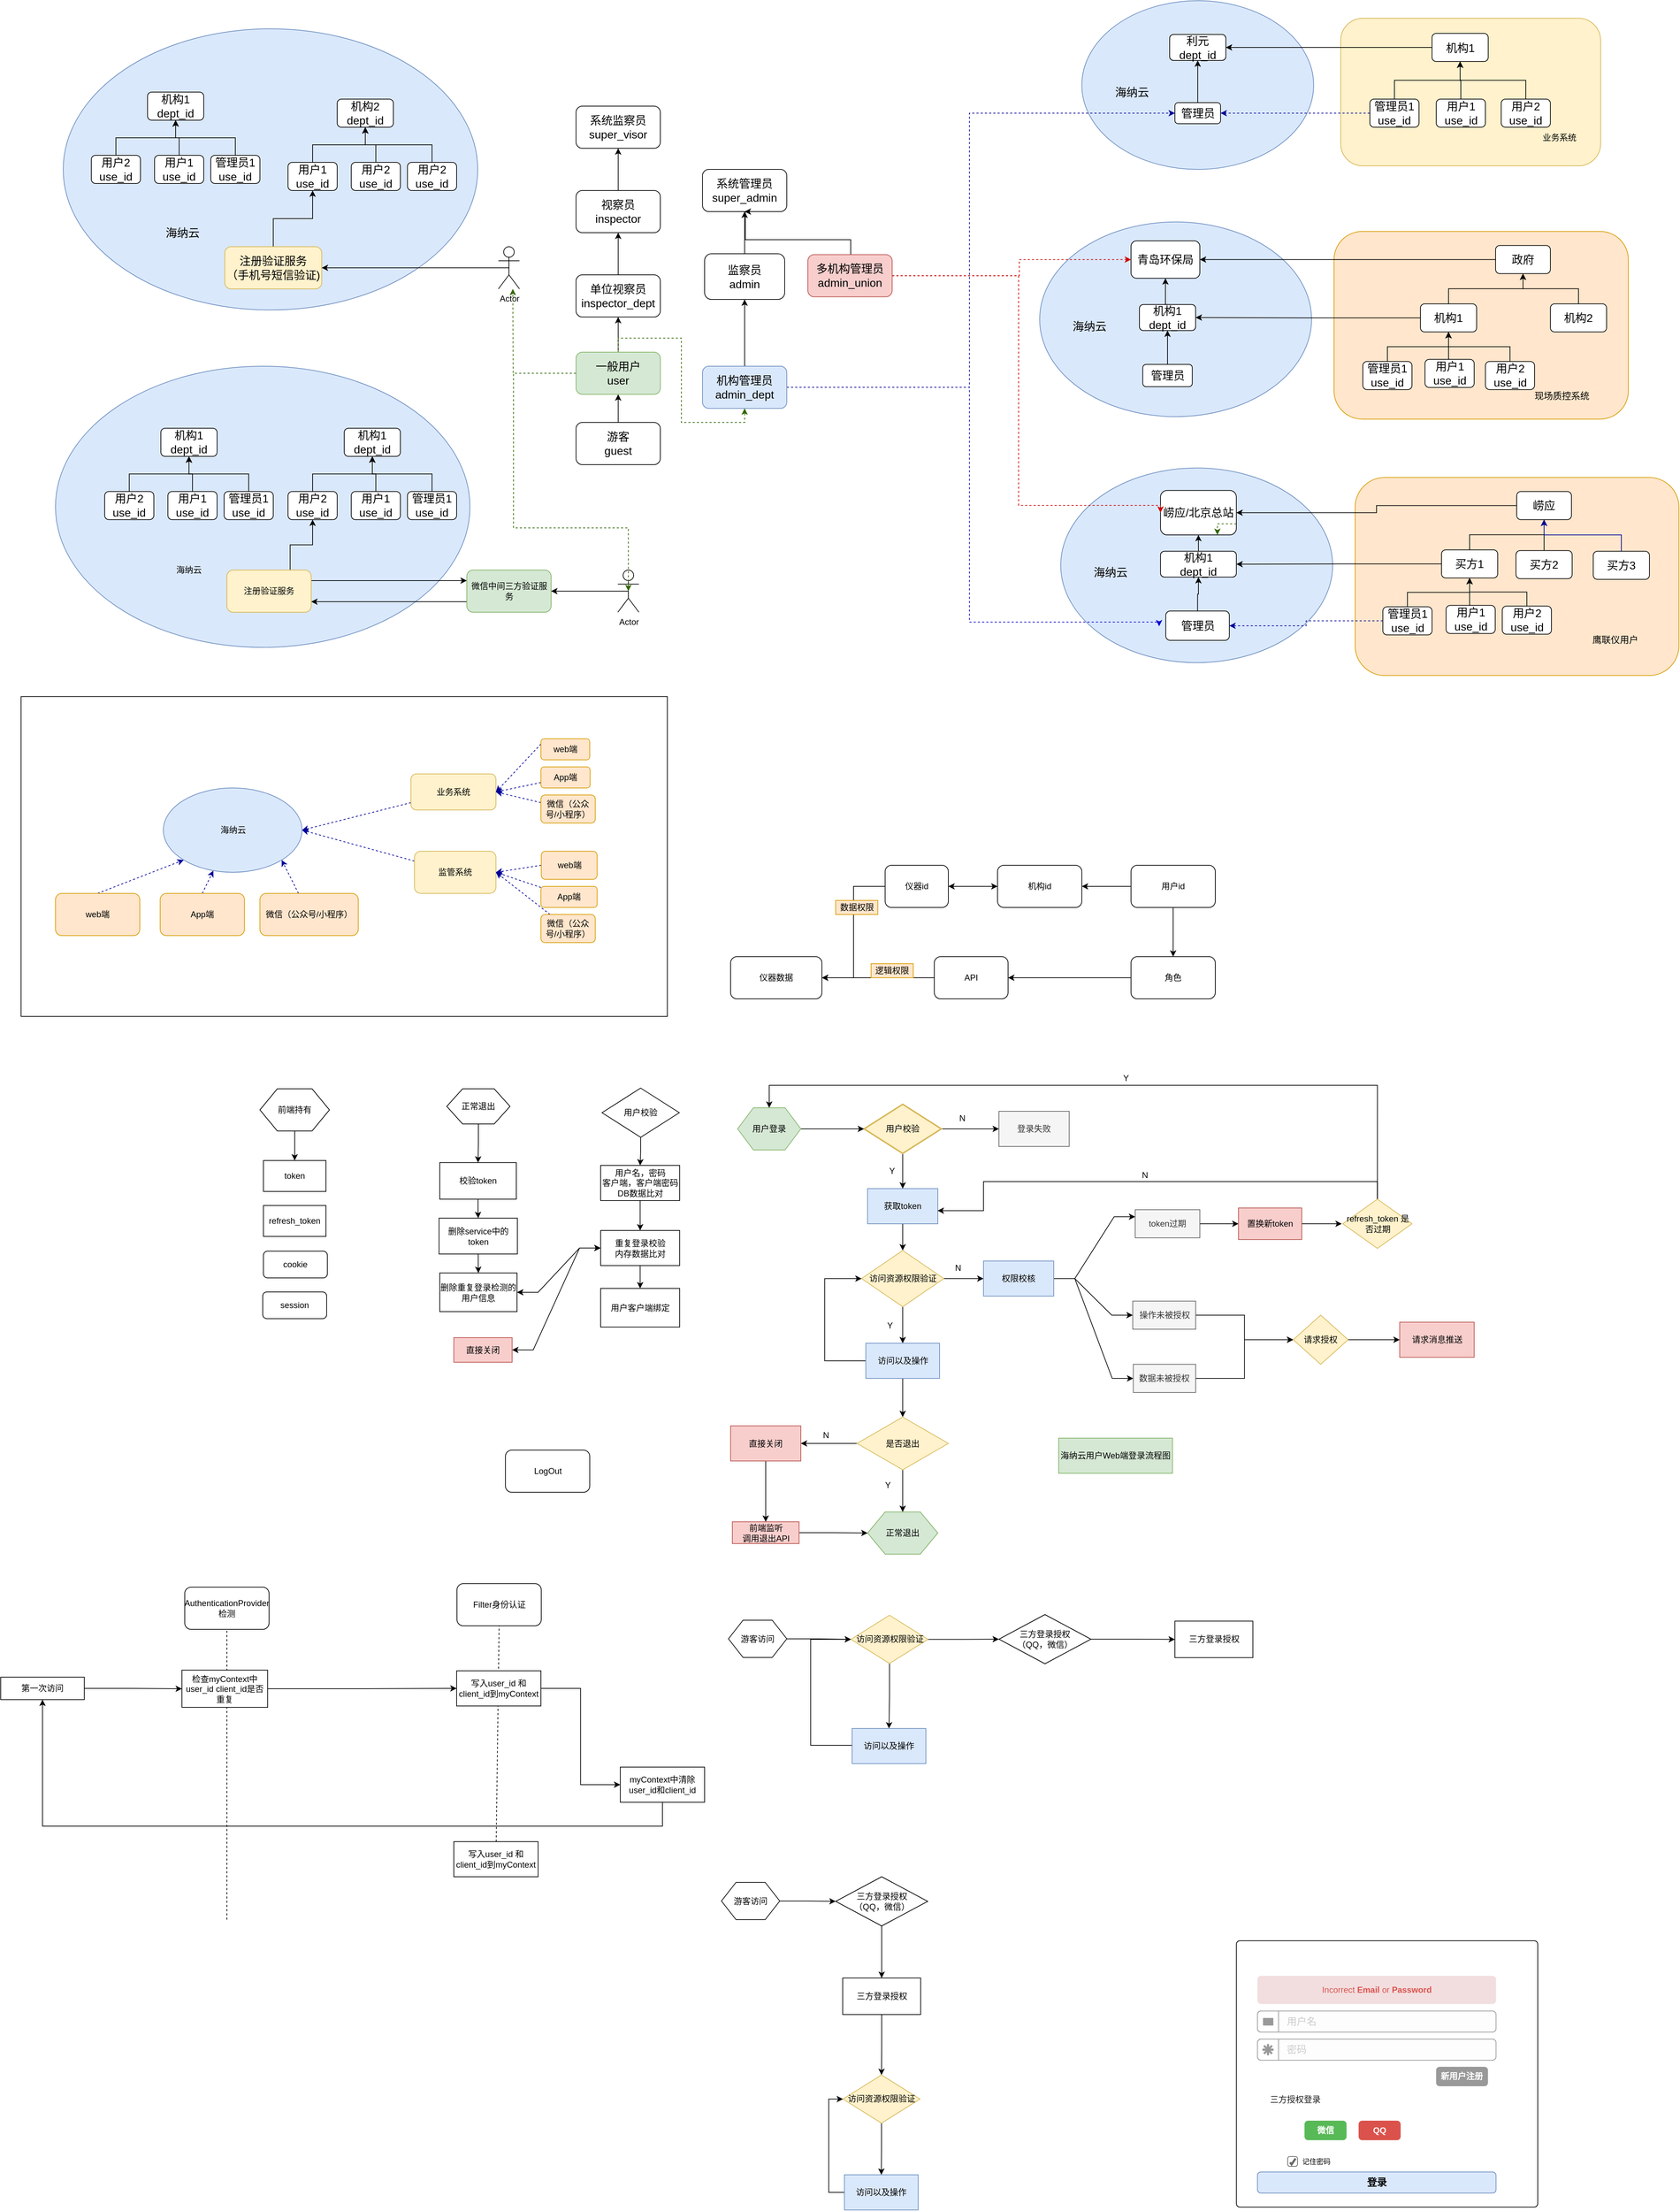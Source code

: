 <mxfile version="12.5.5" type="github">
  <diagram id="BXq_DBv9nUaccowQVnsV" name="Page-1">
    <mxGraphModel dx="1422" dy="762" grid="0" gridSize="10" guides="1" tooltips="1" connect="1" arrows="1" fold="1" page="1" pageScale="1" pageWidth="827" pageHeight="1169" math="0" shadow="0">
      <root>
        <mxCell id="0"/>
        <mxCell id="1" parent="0"/>
        <mxCell id="kvMPUhdx5MozveLPKOu3-44" value="" style="rounded=0;whiteSpace=wrap;html=1;" parent="1" vertex="1">
          <mxGeometry x="50" y="1090" width="920" height="455" as="geometry"/>
        </mxCell>
        <mxCell id="9hZH_599BjABb53DfOCj-1" value="" style="ellipse;whiteSpace=wrap;html=1;fillColor=#dae8fc;strokeColor=#6c8ebf;" parent="1" vertex="1">
          <mxGeometry x="110" y="140" width="590" height="400" as="geometry"/>
        </mxCell>
        <mxCell id="9hZH_599BjABb53DfOCj-2" value="" style="rounded=1;whiteSpace=wrap;html=1;fillColor=#fff2cc;strokeColor=#d6b656;" parent="1" vertex="1">
          <mxGeometry x="1928.5" y="125" width="370" height="210" as="geometry"/>
        </mxCell>
        <mxCell id="9hZH_599BjABb53DfOCj-8" value="&lt;font style=&quot;font-size: 16px&quot;&gt;机构1&lt;br&gt;dept_id&lt;/font&gt;" style="rounded=1;whiteSpace=wrap;html=1;" parent="1" vertex="1">
          <mxGeometry x="230" y="230" width="80" height="40" as="geometry"/>
        </mxCell>
        <mxCell id="9hZH_599BjABb53DfOCj-12" style="edgeStyle=orthogonalEdgeStyle;rounded=0;orthogonalLoop=1;jettySize=auto;html=1;exitX=0.5;exitY=0;exitDx=0;exitDy=0;entryX=0.5;entryY=1;entryDx=0;entryDy=0;" parent="1" source="9hZH_599BjABb53DfOCj-9" target="9hZH_599BjABb53DfOCj-8" edge="1">
          <mxGeometry relative="1" as="geometry"/>
        </mxCell>
        <mxCell id="9hZH_599BjABb53DfOCj-9" value="&lt;font style=&quot;font-size: 16px&quot;&gt;用户2&lt;br&gt;use_id&lt;/font&gt;" style="rounded=1;whiteSpace=wrap;html=1;" parent="1" vertex="1">
          <mxGeometry x="150" y="320" width="70" height="40" as="geometry"/>
        </mxCell>
        <mxCell id="9hZH_599BjABb53DfOCj-13" style="edgeStyle=orthogonalEdgeStyle;rounded=0;orthogonalLoop=1;jettySize=auto;html=1;exitX=0.5;exitY=0;exitDx=0;exitDy=0;entryX=0.5;entryY=1;entryDx=0;entryDy=0;" parent="1" source="9hZH_599BjABb53DfOCj-10" target="9hZH_599BjABb53DfOCj-8" edge="1">
          <mxGeometry relative="1" as="geometry">
            <mxPoint x="230" y="270" as="targetPoint"/>
          </mxGeometry>
        </mxCell>
        <mxCell id="9hZH_599BjABb53DfOCj-10" value="&lt;font style=&quot;font-size: 16px&quot;&gt;用户1&lt;br&gt;use_id&lt;/font&gt;" style="rounded=1;whiteSpace=wrap;html=1;" parent="1" vertex="1">
          <mxGeometry x="240" y="320" width="70" height="40" as="geometry"/>
        </mxCell>
        <mxCell id="9hZH_599BjABb53DfOCj-14" style="edgeStyle=orthogonalEdgeStyle;rounded=0;orthogonalLoop=1;jettySize=auto;html=1;exitX=0.5;exitY=0;exitDx=0;exitDy=0;entryX=0.5;entryY=1;entryDx=0;entryDy=0;" parent="1" source="9hZH_599BjABb53DfOCj-11" target="9hZH_599BjABb53DfOCj-8" edge="1">
          <mxGeometry relative="1" as="geometry">
            <mxPoint x="230" y="270" as="targetPoint"/>
          </mxGeometry>
        </mxCell>
        <mxCell id="9hZH_599BjABb53DfOCj-11" value="&lt;font style=&quot;font-size: 16px&quot;&gt;管理员1&lt;br&gt;use_id&lt;/font&gt;" style="rounded=1;whiteSpace=wrap;html=1;" parent="1" vertex="1">
          <mxGeometry x="320" y="320" width="70" height="40" as="geometry"/>
        </mxCell>
        <mxCell id="9hZH_599BjABb53DfOCj-15" value="&lt;font style=&quot;font-size: 16px&quot;&gt;机构2&lt;br&gt;dept_id&lt;/font&gt;" style="rounded=1;whiteSpace=wrap;html=1;" parent="1" vertex="1">
          <mxGeometry x="500" y="240" width="80" height="40" as="geometry"/>
        </mxCell>
        <mxCell id="9hZH_599BjABb53DfOCj-16" style="edgeStyle=orthogonalEdgeStyle;rounded=0;orthogonalLoop=1;jettySize=auto;html=1;exitX=0.5;exitY=0;exitDx=0;exitDy=0;entryX=0.5;entryY=1;entryDx=0;entryDy=0;" parent="1" source="9hZH_599BjABb53DfOCj-17" target="9hZH_599BjABb53DfOCj-15" edge="1">
          <mxGeometry relative="1" as="geometry"/>
        </mxCell>
        <mxCell id="9hZH_599BjABb53DfOCj-17" value="&lt;font style=&quot;font-size: 16px&quot;&gt;用户1&lt;br&gt;use_id&lt;/font&gt;" style="rounded=1;whiteSpace=wrap;html=1;" parent="1" vertex="1">
          <mxGeometry x="430" y="330" width="70" height="40" as="geometry"/>
        </mxCell>
        <mxCell id="9hZH_599BjABb53DfOCj-18" style="edgeStyle=orthogonalEdgeStyle;rounded=0;orthogonalLoop=1;jettySize=auto;html=1;exitX=0.5;exitY=0;exitDx=0;exitDy=0;entryX=0.5;entryY=1;entryDx=0;entryDy=0;" parent="1" source="9hZH_599BjABb53DfOCj-19" target="9hZH_599BjABb53DfOCj-15" edge="1">
          <mxGeometry relative="1" as="geometry">
            <mxPoint x="510" y="280" as="targetPoint"/>
          </mxGeometry>
        </mxCell>
        <mxCell id="9hZH_599BjABb53DfOCj-19" value="&lt;font style=&quot;font-size: 16px&quot;&gt;用户2&lt;br&gt;use_id&lt;/font&gt;" style="rounded=1;whiteSpace=wrap;html=1;" parent="1" vertex="1">
          <mxGeometry x="520" y="330" width="70" height="40" as="geometry"/>
        </mxCell>
        <mxCell id="9hZH_599BjABb53DfOCj-20" style="edgeStyle=orthogonalEdgeStyle;rounded=0;orthogonalLoop=1;jettySize=auto;html=1;exitX=0.5;exitY=0;exitDx=0;exitDy=0;entryX=0.5;entryY=1;entryDx=0;entryDy=0;" parent="1" source="9hZH_599BjABb53DfOCj-21" target="9hZH_599BjABb53DfOCj-15" edge="1">
          <mxGeometry relative="1" as="geometry">
            <mxPoint x="510" y="280" as="targetPoint"/>
          </mxGeometry>
        </mxCell>
        <mxCell id="9hZH_599BjABb53DfOCj-21" value="&lt;font style=&quot;font-size: 16px&quot;&gt;用户2&lt;br&gt;use_id&lt;/font&gt;" style="rounded=1;whiteSpace=wrap;html=1;" parent="1" vertex="1">
          <mxGeometry x="600" y="330" width="70" height="40" as="geometry"/>
        </mxCell>
        <mxCell id="9hZH_599BjABb53DfOCj-22" value="&lt;font style=&quot;font-size: 16px&quot;&gt;海纳云&lt;/font&gt;" style="text;html=1;strokeColor=none;fillColor=none;align=center;verticalAlign=middle;whiteSpace=wrap;rounded=0;" parent="1" vertex="1">
          <mxGeometry x="240" y="420" width="80" height="20" as="geometry"/>
        </mxCell>
        <mxCell id="9hZH_599BjABb53DfOCj-23" value="" style="ellipse;whiteSpace=wrap;html=1;fillColor=#dae8fc;strokeColor=#6c8ebf;" parent="1" vertex="1">
          <mxGeometry x="1560" y="100" width="330" height="240" as="geometry"/>
        </mxCell>
        <mxCell id="9hZH_599BjABb53DfOCj-24" value="业务系统" style="text;html=1;strokeColor=none;fillColor=none;align=center;verticalAlign=middle;whiteSpace=wrap;rounded=0;" parent="1" vertex="1">
          <mxGeometry x="2204.5" y="285" width="70" height="20" as="geometry"/>
        </mxCell>
        <mxCell id="9hZH_599BjABb53DfOCj-25" value="&lt;font style=&quot;font-size: 16px&quot;&gt;利元&lt;br&gt;dept_id&lt;/font&gt;" style="rounded=1;whiteSpace=wrap;html=1;" parent="1" vertex="1">
          <mxGeometry x="1685" y="148" width="80" height="37" as="geometry"/>
        </mxCell>
        <mxCell id="9hZH_599BjABb53DfOCj-28" style="edgeStyle=orthogonalEdgeStyle;rounded=0;orthogonalLoop=1;jettySize=auto;html=1;exitX=0.5;exitY=0;exitDx=0;exitDy=0;entryX=0.5;entryY=1;entryDx=0;entryDy=0;" parent="1" source="9hZH_599BjABb53DfOCj-26" target="9hZH_599BjABb53DfOCj-25" edge="1">
          <mxGeometry relative="1" as="geometry"/>
        </mxCell>
        <mxCell id="9hZH_599BjABb53DfOCj-26" value="&lt;font style=&quot;font-size: 16px&quot;&gt;管理员&lt;/font&gt;" style="rounded=1;whiteSpace=wrap;html=1;" parent="1" vertex="1">
          <mxGeometry x="1692.5" y="245" width="65" height="30" as="geometry"/>
        </mxCell>
        <mxCell id="9hZH_599BjABb53DfOCj-38" style="edgeStyle=orthogonalEdgeStyle;rounded=0;orthogonalLoop=1;jettySize=auto;html=1;exitX=0;exitY=0.5;exitDx=0;exitDy=0;entryX=1;entryY=0.5;entryDx=0;entryDy=0;" parent="1" source="9hZH_599BjABb53DfOCj-29" target="9hZH_599BjABb53DfOCj-25" edge="1">
          <mxGeometry relative="1" as="geometry"/>
        </mxCell>
        <mxCell id="9hZH_599BjABb53DfOCj-29" value="&lt;font style=&quot;font-size: 16px&quot;&gt;机构1&lt;/font&gt;" style="rounded=1;whiteSpace=wrap;html=1;" parent="1" vertex="1">
          <mxGeometry x="2058.5" y="146.5" width="80" height="40" as="geometry"/>
        </mxCell>
        <mxCell id="9hZH_599BjABb53DfOCj-30" style="edgeStyle=orthogonalEdgeStyle;rounded=0;orthogonalLoop=1;jettySize=auto;html=1;exitX=0.5;exitY=0;exitDx=0;exitDy=0;entryX=0.5;entryY=1;entryDx=0;entryDy=0;" parent="1" source="9hZH_599BjABb53DfOCj-31" target="9hZH_599BjABb53DfOCj-29" edge="1">
          <mxGeometry relative="1" as="geometry"/>
        </mxCell>
        <mxCell id="9hZH_599BjABb53DfOCj-31" value="&lt;font style=&quot;font-size: 16px&quot;&gt;用户2&lt;br&gt;use_id&lt;/font&gt;" style="rounded=1;whiteSpace=wrap;html=1;" parent="1" vertex="1">
          <mxGeometry x="2157" y="240" width="70" height="40" as="geometry"/>
        </mxCell>
        <mxCell id="9hZH_599BjABb53DfOCj-32" style="edgeStyle=orthogonalEdgeStyle;rounded=0;orthogonalLoop=1;jettySize=auto;html=1;exitX=0.5;exitY=0;exitDx=0;exitDy=0;entryX=0.5;entryY=1;entryDx=0;entryDy=0;" parent="1" source="9hZH_599BjABb53DfOCj-33" target="9hZH_599BjABb53DfOCj-29" edge="1">
          <mxGeometry relative="1" as="geometry">
            <mxPoint x="2044.5" y="188.5" as="targetPoint"/>
          </mxGeometry>
        </mxCell>
        <mxCell id="9hZH_599BjABb53DfOCj-33" value="&lt;font style=&quot;font-size: 16px&quot;&gt;用户1&lt;br&gt;use_id&lt;/font&gt;" style="rounded=1;whiteSpace=wrap;html=1;" parent="1" vertex="1">
          <mxGeometry x="2064.5" y="240" width="70" height="40" as="geometry"/>
        </mxCell>
        <mxCell id="9hZH_599BjABb53DfOCj-34" style="edgeStyle=orthogonalEdgeStyle;rounded=0;orthogonalLoop=1;jettySize=auto;html=1;exitX=0.5;exitY=0;exitDx=0;exitDy=0;entryX=0.5;entryY=1;entryDx=0;entryDy=0;" parent="1" source="9hZH_599BjABb53DfOCj-35" target="9hZH_599BjABb53DfOCj-29" edge="1">
          <mxGeometry relative="1" as="geometry">
            <mxPoint x="2044.5" y="188.5" as="targetPoint"/>
          </mxGeometry>
        </mxCell>
        <mxCell id="kvMPUhdx5MozveLPKOu3-63" style="edgeStyle=orthogonalEdgeStyle;rounded=0;orthogonalLoop=1;jettySize=auto;html=1;entryX=1;entryY=0.5;entryDx=0;entryDy=0;dashed=1;strokeColor=#000099;" parent="1" source="9hZH_599BjABb53DfOCj-35" target="9hZH_599BjABb53DfOCj-26" edge="1">
          <mxGeometry relative="1" as="geometry"/>
        </mxCell>
        <mxCell id="9hZH_599BjABb53DfOCj-35" value="&lt;font style=&quot;font-size: 16px&quot;&gt;管理员1&lt;br&gt;use_id&lt;/font&gt;" style="rounded=1;whiteSpace=wrap;html=1;" parent="1" vertex="1">
          <mxGeometry x="1970" y="240" width="70" height="40" as="geometry"/>
        </mxCell>
        <mxCell id="9hZH_599BjABb53DfOCj-40" value="&lt;font style=&quot;font-size: 16px&quot;&gt;海纳云&lt;/font&gt;" style="text;html=1;strokeColor=none;fillColor=none;align=center;verticalAlign=middle;whiteSpace=wrap;rounded=0;" parent="1" vertex="1">
          <mxGeometry x="1603" y="220" width="57" height="20" as="geometry"/>
        </mxCell>
        <mxCell id="9hZH_599BjABb53DfOCj-41" value="" style="rounded=1;whiteSpace=wrap;html=1;fillColor=#ffe6cc;strokeColor=#d79b00;" parent="1" vertex="1">
          <mxGeometry x="1919" y="428.25" width="419" height="267" as="geometry"/>
        </mxCell>
        <mxCell id="9hZH_599BjABb53DfOCj-42" value="" style="ellipse;whiteSpace=wrap;html=1;fillColor=#dae8fc;strokeColor=#6c8ebf;" parent="1" vertex="1">
          <mxGeometry x="1500" y="414.75" width="387" height="277" as="geometry"/>
        </mxCell>
        <mxCell id="9hZH_599BjABb53DfOCj-43" value="&lt;font style=&quot;font-size: 13px&quot;&gt;现场质控系统&lt;/font&gt;" style="text;html=1;strokeColor=none;fillColor=none;align=center;verticalAlign=middle;whiteSpace=wrap;rounded=0;" parent="1" vertex="1">
          <mxGeometry x="2199" y="655.25" width="89" height="14" as="geometry"/>
        </mxCell>
        <mxCell id="9hZH_599BjABb53DfOCj-60" style="edgeStyle=orthogonalEdgeStyle;rounded=0;orthogonalLoop=1;jettySize=auto;html=1;exitX=0.5;exitY=0;exitDx=0;exitDy=0;entryX=0.5;entryY=1;entryDx=0;entryDy=0;" parent="1" source="9hZH_599BjABb53DfOCj-44" target="9hZH_599BjABb53DfOCj-57" edge="1">
          <mxGeometry relative="1" as="geometry"/>
        </mxCell>
        <mxCell id="9hZH_599BjABb53DfOCj-44" value="&lt;font style=&quot;font-size: 16px&quot;&gt;机构1&lt;br&gt;dept_id&lt;/font&gt;" style="rounded=1;whiteSpace=wrap;html=1;" parent="1" vertex="1">
          <mxGeometry x="1642" y="532.25" width="80" height="37" as="geometry"/>
        </mxCell>
        <mxCell id="9hZH_599BjABb53DfOCj-45" style="edgeStyle=orthogonalEdgeStyle;rounded=0;orthogonalLoop=1;jettySize=auto;html=1;exitX=0.5;exitY=0;exitDx=0;exitDy=0;entryX=0.5;entryY=1;entryDx=0;entryDy=0;" parent="1" source="9hZH_599BjABb53DfOCj-46" target="9hZH_599BjABb53DfOCj-44" edge="1">
          <mxGeometry relative="1" as="geometry"/>
        </mxCell>
        <mxCell id="9hZH_599BjABb53DfOCj-46" value="&lt;font style=&quot;font-size: 16px&quot;&gt;管理员&lt;/font&gt;" style="rounded=1;whiteSpace=wrap;html=1;" parent="1" vertex="1">
          <mxGeometry x="1646.75" y="617.37" width="70.5" height="31.75" as="geometry"/>
        </mxCell>
        <mxCell id="9hZH_599BjABb53DfOCj-47" style="edgeStyle=orthogonalEdgeStyle;rounded=0;orthogonalLoop=1;jettySize=auto;html=1;exitX=0;exitY=0.5;exitDx=0;exitDy=0;entryX=1;entryY=0.5;entryDx=0;entryDy=0;" parent="1" source="9hZH_599BjABb53DfOCj-48" target="9hZH_599BjABb53DfOCj-44" edge="1">
          <mxGeometry relative="1" as="geometry"/>
        </mxCell>
        <mxCell id="9hZH_599BjABb53DfOCj-59" style="edgeStyle=orthogonalEdgeStyle;rounded=0;orthogonalLoop=1;jettySize=auto;html=1;exitX=0.5;exitY=0;exitDx=0;exitDy=0;entryX=0.5;entryY=1;entryDx=0;entryDy=0;" parent="1" source="9hZH_599BjABb53DfOCj-48" target="9hZH_599BjABb53DfOCj-56" edge="1">
          <mxGeometry relative="1" as="geometry"/>
        </mxCell>
        <mxCell id="9hZH_599BjABb53DfOCj-48" value="&lt;font style=&quot;font-size: 16px&quot;&gt;机构1&lt;/font&gt;" style="rounded=1;whiteSpace=wrap;html=1;" parent="1" vertex="1">
          <mxGeometry x="2042" y="531.25" width="80" height="40" as="geometry"/>
        </mxCell>
        <mxCell id="9hZH_599BjABb53DfOCj-49" style="edgeStyle=orthogonalEdgeStyle;rounded=0;orthogonalLoop=1;jettySize=auto;html=1;exitX=0.5;exitY=0;exitDx=0;exitDy=0;entryX=0.5;entryY=1;entryDx=0;entryDy=0;" parent="1" source="9hZH_599BjABb53DfOCj-50" target="9hZH_599BjABb53DfOCj-48" edge="1">
          <mxGeometry relative="1" as="geometry"/>
        </mxCell>
        <mxCell id="9hZH_599BjABb53DfOCj-50" value="&lt;font style=&quot;font-size: 16px&quot;&gt;用户2&lt;br&gt;use_id&lt;/font&gt;" style="rounded=1;whiteSpace=wrap;html=1;" parent="1" vertex="1">
          <mxGeometry x="2134.5" y="613.25" width="70" height="40" as="geometry"/>
        </mxCell>
        <mxCell id="9hZH_599BjABb53DfOCj-51" style="edgeStyle=orthogonalEdgeStyle;rounded=0;orthogonalLoop=1;jettySize=auto;html=1;exitX=0.5;exitY=0;exitDx=0;exitDy=0;entryX=0.5;entryY=1;entryDx=0;entryDy=0;" parent="1" source="9hZH_599BjABb53DfOCj-52" target="9hZH_599BjABb53DfOCj-48" edge="1">
          <mxGeometry relative="1" as="geometry">
            <mxPoint x="2038.5" y="558.25" as="targetPoint"/>
          </mxGeometry>
        </mxCell>
        <mxCell id="9hZH_599BjABb53DfOCj-52" value="&lt;font style=&quot;font-size: 16px&quot;&gt;用户1&lt;br&gt;use_id&lt;/font&gt;" style="rounded=1;whiteSpace=wrap;html=1;" parent="1" vertex="1">
          <mxGeometry x="2048.5" y="610.25" width="70" height="40" as="geometry"/>
        </mxCell>
        <mxCell id="9hZH_599BjABb53DfOCj-53" style="edgeStyle=orthogonalEdgeStyle;rounded=0;orthogonalLoop=1;jettySize=auto;html=1;exitX=0.5;exitY=0;exitDx=0;exitDy=0;entryX=0.5;entryY=1;entryDx=0;entryDy=0;" parent="1" source="9hZH_599BjABb53DfOCj-54" target="9hZH_599BjABb53DfOCj-48" edge="1">
          <mxGeometry relative="1" as="geometry">
            <mxPoint x="2038.5" y="558.25" as="targetPoint"/>
          </mxGeometry>
        </mxCell>
        <mxCell id="9hZH_599BjABb53DfOCj-54" value="&lt;font style=&quot;font-size: 16px&quot;&gt;管理员1&lt;br&gt;use_id&lt;/font&gt;" style="rounded=1;whiteSpace=wrap;html=1;" parent="1" vertex="1">
          <mxGeometry x="1960" y="613.25" width="70" height="40" as="geometry"/>
        </mxCell>
        <mxCell id="9hZH_599BjABb53DfOCj-55" value="&lt;font style=&quot;font-size: 16px&quot;&gt;海纳云&lt;/font&gt;" style="text;html=1;strokeColor=none;fillColor=none;align=center;verticalAlign=middle;whiteSpace=wrap;rounded=0;" parent="1" vertex="1">
          <mxGeometry x="1542" y="553.25" width="58" height="20" as="geometry"/>
        </mxCell>
        <mxCell id="9hZH_599BjABb53DfOCj-58" style="edgeStyle=orthogonalEdgeStyle;rounded=0;orthogonalLoop=1;jettySize=auto;html=1;exitX=0;exitY=0.5;exitDx=0;exitDy=0;entryX=1;entryY=0.5;entryDx=0;entryDy=0;" parent="1" source="9hZH_599BjABb53DfOCj-56" target="9hZH_599BjABb53DfOCj-57" edge="1">
          <mxGeometry relative="1" as="geometry"/>
        </mxCell>
        <mxCell id="9hZH_599BjABb53DfOCj-56" value="&lt;font style=&quot;font-size: 16px&quot;&gt;政府&lt;/font&gt;" style="rounded=1;whiteSpace=wrap;html=1;" parent="1" vertex="1">
          <mxGeometry x="2149" y="448.25" width="78" height="40" as="geometry"/>
        </mxCell>
        <mxCell id="9hZH_599BjABb53DfOCj-57" value="&lt;font style=&quot;font-size: 16px&quot;&gt;青岛环保局&lt;/font&gt;" style="rounded=1;whiteSpace=wrap;html=1;" parent="1" vertex="1">
          <mxGeometry x="1630" y="441.63" width="98" height="53.25" as="geometry"/>
        </mxCell>
        <mxCell id="9hZH_599BjABb53DfOCj-62" style="edgeStyle=orthogonalEdgeStyle;rounded=0;orthogonalLoop=1;jettySize=auto;html=1;exitX=0.5;exitY=0;exitDx=0;exitDy=0;entryX=0.5;entryY=1;entryDx=0;entryDy=0;" parent="1" source="9hZH_599BjABb53DfOCj-61" target="9hZH_599BjABb53DfOCj-56" edge="1">
          <mxGeometry relative="1" as="geometry"/>
        </mxCell>
        <mxCell id="9hZH_599BjABb53DfOCj-61" value="&lt;font style=&quot;font-size: 16px&quot;&gt;机构2&lt;/font&gt;" style="rounded=1;whiteSpace=wrap;html=1;" parent="1" vertex="1">
          <mxGeometry x="2227" y="531.25" width="80" height="40" as="geometry"/>
        </mxCell>
        <mxCell id="9hZH_599BjABb53DfOCj-67" style="edgeStyle=orthogonalEdgeStyle;rounded=0;orthogonalLoop=1;jettySize=auto;html=1;exitX=0.5;exitY=0;exitDx=0;exitDy=0;entryX=0.5;entryY=1;entryDx=0;entryDy=0;" parent="1" source="9hZH_599BjABb53DfOCj-63" target="9hZH_599BjABb53DfOCj-17" edge="1">
          <mxGeometry relative="1" as="geometry"/>
        </mxCell>
        <mxCell id="9hZH_599BjABb53DfOCj-63" value="&lt;font style=&quot;font-size: 16px&quot;&gt;注册验证服务&lt;br&gt;（手机号短信验证)&lt;/font&gt;" style="rounded=1;whiteSpace=wrap;html=1;fillColor=#fff2cc;strokeColor=#d6b656;" parent="1" vertex="1">
          <mxGeometry x="340" y="450" width="138" height="60" as="geometry"/>
        </mxCell>
        <mxCell id="9hZH_599BjABb53DfOCj-66" style="edgeStyle=orthogonalEdgeStyle;rounded=0;orthogonalLoop=1;jettySize=auto;html=1;exitX=0.5;exitY=0.5;exitDx=0;exitDy=0;exitPerimeter=0;" parent="1" source="9hZH_599BjABb53DfOCj-65" target="9hZH_599BjABb53DfOCj-63" edge="1">
          <mxGeometry relative="1" as="geometry"/>
        </mxCell>
        <mxCell id="9hZH_599BjABb53DfOCj-65" value="Actor" style="shape=umlActor;verticalLabelPosition=bottom;labelBackgroundColor=#ffffff;verticalAlign=top;html=1;outlineConnect=0;" parent="1" vertex="1">
          <mxGeometry x="729.5" y="450" width="30" height="60" as="geometry"/>
        </mxCell>
        <mxCell id="9hZH_599BjABb53DfOCj-68" value="" style="ellipse;whiteSpace=wrap;html=1;fillColor=#dae8fc;strokeColor=#6c8ebf;" parent="1" vertex="1">
          <mxGeometry x="99" y="620" width="590" height="400" as="geometry"/>
        </mxCell>
        <mxCell id="9hZH_599BjABb53DfOCj-83" value="海纳云" style="text;html=1;strokeColor=none;fillColor=none;align=center;verticalAlign=middle;whiteSpace=wrap;rounded=0;" parent="1" vertex="1">
          <mxGeometry x="269" y="900" width="40" height="20" as="geometry"/>
        </mxCell>
        <mxCell id="9hZH_599BjABb53DfOCj-95" style="edgeStyle=orthogonalEdgeStyle;rounded=0;orthogonalLoop=1;jettySize=auto;html=1;entryX=1;entryY=0.75;entryDx=0;entryDy=0;exitX=0;exitY=0.75;exitDx=0;exitDy=0;" parent="1" source="9hZH_599BjABb53DfOCj-85" target="9hZH_599BjABb53DfOCj-88" edge="1">
          <mxGeometry relative="1" as="geometry"/>
        </mxCell>
        <mxCell id="9hZH_599BjABb53DfOCj-85" value="微信中间三方验证服务" style="rounded=1;whiteSpace=wrap;html=1;fillColor=#d5e8d4;strokeColor=#82b366;" parent="1" vertex="1">
          <mxGeometry x="684.5" y="910" width="120" height="60" as="geometry"/>
        </mxCell>
        <mxCell id="9hZH_599BjABb53DfOCj-86" style="edgeStyle=orthogonalEdgeStyle;rounded=0;orthogonalLoop=1;jettySize=auto;html=1;exitX=0.5;exitY=0.5;exitDx=0;exitDy=0;exitPerimeter=0;" parent="1" source="9hZH_599BjABb53DfOCj-87" target="9hZH_599BjABb53DfOCj-85" edge="1">
          <mxGeometry relative="1" as="geometry"/>
        </mxCell>
        <mxCell id="9hZH_599BjABb53DfOCj-87" value="Actor" style="shape=umlActor;verticalLabelPosition=bottom;labelBackgroundColor=#ffffff;verticalAlign=top;html=1;outlineConnect=0;" parent="1" vertex="1">
          <mxGeometry x="899.5" y="910" width="30" height="60" as="geometry"/>
        </mxCell>
        <mxCell id="9hZH_599BjABb53DfOCj-91" style="edgeStyle=orthogonalEdgeStyle;rounded=0;orthogonalLoop=1;jettySize=auto;html=1;exitX=0.75;exitY=0;exitDx=0;exitDy=0;entryX=0.5;entryY=1;entryDx=0;entryDy=0;" parent="1" source="9hZH_599BjABb53DfOCj-88" target="kvMPUhdx5MozveLPKOu3-76" edge="1">
          <mxGeometry relative="1" as="geometry">
            <mxPoint x="454.714" y="849.571" as="targetPoint"/>
          </mxGeometry>
        </mxCell>
        <mxCell id="9hZH_599BjABb53DfOCj-94" style="edgeStyle=orthogonalEdgeStyle;rounded=0;orthogonalLoop=1;jettySize=auto;html=1;exitX=1;exitY=0.25;exitDx=0;exitDy=0;entryX=0;entryY=0.25;entryDx=0;entryDy=0;" parent="1" source="9hZH_599BjABb53DfOCj-88" target="9hZH_599BjABb53DfOCj-85" edge="1">
          <mxGeometry relative="1" as="geometry"/>
        </mxCell>
        <mxCell id="9hZH_599BjABb53DfOCj-88" value="注册验证服务" style="rounded=1;whiteSpace=wrap;html=1;fillColor=#fff2cc;strokeColor=#d6b656;" parent="1" vertex="1">
          <mxGeometry x="343" y="910" width="120" height="60" as="geometry"/>
        </mxCell>
        <mxCell id="zYP_ZSxPphD_Wm0hPU5A-1" value="" style="rounded=1;whiteSpace=wrap;html=1;fillColor=#ffe6cc;strokeColor=#d79b00;" parent="1" vertex="1">
          <mxGeometry x="1949" y="778.25" width="461" height="281.75" as="geometry"/>
        </mxCell>
        <mxCell id="zYP_ZSxPphD_Wm0hPU5A-2" value="" style="ellipse;whiteSpace=wrap;html=1;fillColor=#dae8fc;strokeColor=#6c8ebf;" parent="1" vertex="1">
          <mxGeometry x="1530" y="764.75" width="387" height="277" as="geometry"/>
        </mxCell>
        <mxCell id="zYP_ZSxPphD_Wm0hPU5A-3" value="&lt;span style=&quot;font-size: 13px&quot;&gt;鹰联仪用户&lt;/span&gt;" style="text;html=1;strokeColor=none;fillColor=none;align=center;verticalAlign=middle;whiteSpace=wrap;rounded=0;" parent="1" vertex="1">
          <mxGeometry x="2274.5" y="1002.25" width="89" height="14" as="geometry"/>
        </mxCell>
        <mxCell id="zYP_ZSxPphD_Wm0hPU5A-4" style="edgeStyle=orthogonalEdgeStyle;rounded=0;orthogonalLoop=1;jettySize=auto;html=1;exitX=0.5;exitY=0;exitDx=0;exitDy=0;entryX=0.5;entryY=1;entryDx=0;entryDy=0;" parent="1" source="zYP_ZSxPphD_Wm0hPU5A-5" target="zYP_ZSxPphD_Wm0hPU5A-20" edge="1">
          <mxGeometry relative="1" as="geometry"/>
        </mxCell>
        <mxCell id="zYP_ZSxPphD_Wm0hPU5A-5" value="&lt;font style=&quot;font-size: 16px&quot;&gt;机构1&lt;br&gt;dept_id&lt;/font&gt;" style="rounded=1;whiteSpace=wrap;html=1;" parent="1" vertex="1">
          <mxGeometry x="1672" y="883.25" width="108" height="36.75" as="geometry"/>
        </mxCell>
        <mxCell id="zYP_ZSxPphD_Wm0hPU5A-6" style="edgeStyle=orthogonalEdgeStyle;rounded=0;orthogonalLoop=1;jettySize=auto;html=1;exitX=0.5;exitY=0;exitDx=0;exitDy=0;entryX=0.5;entryY=1;entryDx=0;entryDy=0;" parent="1" source="zYP_ZSxPphD_Wm0hPU5A-7" target="zYP_ZSxPphD_Wm0hPU5A-5" edge="1">
          <mxGeometry relative="1" as="geometry"/>
        </mxCell>
        <mxCell id="zYP_ZSxPphD_Wm0hPU5A-7" value="&lt;font style=&quot;font-size: 16px&quot;&gt;管理员&lt;/font&gt;" style="rounded=1;whiteSpace=wrap;html=1;" parent="1" vertex="1">
          <mxGeometry x="1679.5" y="968.25" width="90.5" height="41.75" as="geometry"/>
        </mxCell>
        <mxCell id="zYP_ZSxPphD_Wm0hPU5A-8" style="edgeStyle=orthogonalEdgeStyle;rounded=0;orthogonalLoop=1;jettySize=auto;html=1;exitX=0;exitY=0.5;exitDx=0;exitDy=0;entryX=1;entryY=0.5;entryDx=0;entryDy=0;" parent="1" source="zYP_ZSxPphD_Wm0hPU5A-10" target="zYP_ZSxPphD_Wm0hPU5A-5" edge="1">
          <mxGeometry relative="1" as="geometry"/>
        </mxCell>
        <mxCell id="zYP_ZSxPphD_Wm0hPU5A-9" style="edgeStyle=orthogonalEdgeStyle;rounded=0;orthogonalLoop=1;jettySize=auto;html=1;exitX=0.5;exitY=0;exitDx=0;exitDy=0;entryX=0.5;entryY=1;entryDx=0;entryDy=0;" parent="1" source="zYP_ZSxPphD_Wm0hPU5A-10" target="zYP_ZSxPphD_Wm0hPU5A-19" edge="1">
          <mxGeometry relative="1" as="geometry"/>
        </mxCell>
        <mxCell id="zYP_ZSxPphD_Wm0hPU5A-10" value="&lt;font style=&quot;font-size: 16px&quot;&gt;买方1&lt;/font&gt;" style="rounded=1;whiteSpace=wrap;html=1;" parent="1" vertex="1">
          <mxGeometry x="2072" y="881.25" width="80" height="40" as="geometry"/>
        </mxCell>
        <mxCell id="zYP_ZSxPphD_Wm0hPU5A-11" style="edgeStyle=orthogonalEdgeStyle;rounded=0;orthogonalLoop=1;jettySize=auto;html=1;exitX=0.5;exitY=0;exitDx=0;exitDy=0;entryX=0.5;entryY=1;entryDx=0;entryDy=0;" parent="1" source="zYP_ZSxPphD_Wm0hPU5A-12" target="zYP_ZSxPphD_Wm0hPU5A-10" edge="1">
          <mxGeometry relative="1" as="geometry"/>
        </mxCell>
        <mxCell id="kvMPUhdx5MozveLPKOu3-62" style="edgeStyle=orthogonalEdgeStyle;rounded=0;orthogonalLoop=1;jettySize=auto;html=1;dashed=1;strokeColor=#000099;" parent="1" source="zYP_ZSxPphD_Wm0hPU5A-12" target="zYP_ZSxPphD_Wm0hPU5A-7" edge="1">
          <mxGeometry relative="1" as="geometry"/>
        </mxCell>
        <mxCell id="zYP_ZSxPphD_Wm0hPU5A-12" value="&lt;font style=&quot;font-size: 16px&quot;&gt;管理员1&lt;br&gt;use_id&lt;/font&gt;" style="rounded=1;whiteSpace=wrap;html=1;" parent="1" vertex="1">
          <mxGeometry x="1988.5" y="962.25" width="70" height="40" as="geometry"/>
        </mxCell>
        <mxCell id="zYP_ZSxPphD_Wm0hPU5A-13" style="edgeStyle=orthogonalEdgeStyle;rounded=0;orthogonalLoop=1;jettySize=auto;html=1;exitX=0.5;exitY=0;exitDx=0;exitDy=0;entryX=0.5;entryY=1;entryDx=0;entryDy=0;" parent="1" source="zYP_ZSxPphD_Wm0hPU5A-14" target="zYP_ZSxPphD_Wm0hPU5A-10" edge="1">
          <mxGeometry relative="1" as="geometry">
            <mxPoint x="2068.5" y="908.25" as="targetPoint"/>
          </mxGeometry>
        </mxCell>
        <mxCell id="zYP_ZSxPphD_Wm0hPU5A-14" value="&lt;font style=&quot;font-size: 16px&quot;&gt;用户1&lt;br&gt;use_id&lt;/font&gt;" style="rounded=1;whiteSpace=wrap;html=1;" parent="1" vertex="1">
          <mxGeometry x="2078.5" y="960.25" width="70" height="40" as="geometry"/>
        </mxCell>
        <mxCell id="zYP_ZSxPphD_Wm0hPU5A-15" style="edgeStyle=orthogonalEdgeStyle;rounded=0;orthogonalLoop=1;jettySize=auto;html=1;exitX=0.5;exitY=0;exitDx=0;exitDy=0;entryX=0.5;entryY=1;entryDx=0;entryDy=0;" parent="1" source="zYP_ZSxPphD_Wm0hPU5A-16" target="zYP_ZSxPphD_Wm0hPU5A-10" edge="1">
          <mxGeometry relative="1" as="geometry">
            <mxPoint x="2068.5" y="908.25" as="targetPoint"/>
          </mxGeometry>
        </mxCell>
        <mxCell id="zYP_ZSxPphD_Wm0hPU5A-16" value="&lt;font style=&quot;font-size: 16px&quot;&gt;用户2&lt;br&gt;use_id&lt;/font&gt;" style="rounded=1;whiteSpace=wrap;html=1;" parent="1" vertex="1">
          <mxGeometry x="2158.5" y="961.25" width="70" height="40" as="geometry"/>
        </mxCell>
        <mxCell id="zYP_ZSxPphD_Wm0hPU5A-17" value="&lt;font style=&quot;font-size: 16px&quot;&gt;海纳云&lt;/font&gt;" style="text;html=1;strokeColor=none;fillColor=none;align=center;verticalAlign=middle;whiteSpace=wrap;rounded=0;" parent="1" vertex="1">
          <mxGeometry x="1572" y="903.25" width="58" height="20" as="geometry"/>
        </mxCell>
        <mxCell id="zYP_ZSxPphD_Wm0hPU5A-18" style="edgeStyle=orthogonalEdgeStyle;rounded=0;orthogonalLoop=1;jettySize=auto;html=1;exitX=0;exitY=0.5;exitDx=0;exitDy=0;entryX=1;entryY=0.5;entryDx=0;entryDy=0;" parent="1" source="zYP_ZSxPphD_Wm0hPU5A-19" target="zYP_ZSxPphD_Wm0hPU5A-20" edge="1">
          <mxGeometry relative="1" as="geometry"/>
        </mxCell>
        <mxCell id="zYP_ZSxPphD_Wm0hPU5A-19" value="&lt;font style=&quot;font-size: 16px&quot;&gt;崂应&lt;/font&gt;" style="rounded=1;whiteSpace=wrap;html=1;" parent="1" vertex="1">
          <mxGeometry x="2179" y="798.25" width="78" height="40" as="geometry"/>
        </mxCell>
        <mxCell id="zYP_ZSxPphD_Wm0hPU5A-20" value="&lt;font style=&quot;font-size: 16px&quot;&gt;崂应&lt;/font&gt;&lt;span style=&quot;font-size: 16px&quot;&gt;/北京总站&lt;/span&gt;" style="rounded=1;whiteSpace=wrap;html=1;" parent="1" vertex="1">
          <mxGeometry x="1672" y="796.75" width="108" height="63.25" as="geometry"/>
        </mxCell>
        <mxCell id="zYP_ZSxPphD_Wm0hPU5A-21" style="edgeStyle=orthogonalEdgeStyle;rounded=0;orthogonalLoop=1;jettySize=auto;html=1;exitX=0.5;exitY=0;exitDx=0;exitDy=0;entryX=0.5;entryY=1;entryDx=0;entryDy=0;" parent="1" source="zYP_ZSxPphD_Wm0hPU5A-22" target="zYP_ZSxPphD_Wm0hPU5A-19" edge="1">
          <mxGeometry relative="1" as="geometry"/>
        </mxCell>
        <mxCell id="zYP_ZSxPphD_Wm0hPU5A-22" value="&lt;font style=&quot;font-size: 16px&quot;&gt;买方2&lt;/font&gt;" style="rounded=1;whiteSpace=wrap;html=1;" parent="1" vertex="1">
          <mxGeometry x="2178" y="882.25" width="80" height="40" as="geometry"/>
        </mxCell>
        <mxCell id="kvMPUhdx5MozveLPKOu3-1" value="&lt;font style=&quot;font-size: 16px&quot;&gt;系统管理员&lt;br&gt;super_admin&lt;/font&gt;" style="rounded=1;whiteSpace=wrap;html=1;" parent="1" vertex="1">
          <mxGeometry x="1020" y="340" width="120" height="60" as="geometry"/>
        </mxCell>
        <mxCell id="kvMPUhdx5MozveLPKOu3-2" value="&lt;font style=&quot;font-size: 16px&quot;&gt;系统监察员&lt;br&gt;super_visor&lt;/font&gt;" style="rounded=1;whiteSpace=wrap;html=1;" parent="1" vertex="1">
          <mxGeometry x="840" y="250" width="120" height="60" as="geometry"/>
        </mxCell>
        <mxCell id="kvMPUhdx5MozveLPKOu3-6" style="edgeStyle=orthogonalEdgeStyle;rounded=0;orthogonalLoop=1;jettySize=auto;html=1;" parent="1" source="kvMPUhdx5MozveLPKOu3-3" target="kvMPUhdx5MozveLPKOu3-1" edge="1">
          <mxGeometry relative="1" as="geometry"/>
        </mxCell>
        <mxCell id="kvMPUhdx5MozveLPKOu3-3" value="&lt;font style=&quot;font-size: 16px&quot;&gt;监察员&lt;br&gt;admin&lt;/font&gt;" style="rounded=1;whiteSpace=wrap;html=1;" parent="1" vertex="1">
          <mxGeometry x="1023" y="460" width="114" height="65" as="geometry"/>
        </mxCell>
        <mxCell id="kvMPUhdx5MozveLPKOu3-5" style="edgeStyle=orthogonalEdgeStyle;rounded=0;orthogonalLoop=1;jettySize=auto;html=1;entryX=0.5;entryY=1;entryDx=0;entryDy=0;" parent="1" source="kvMPUhdx5MozveLPKOu3-4" target="kvMPUhdx5MozveLPKOu3-2" edge="1">
          <mxGeometry relative="1" as="geometry"/>
        </mxCell>
        <mxCell id="kvMPUhdx5MozveLPKOu3-4" value="&lt;font style=&quot;font-size: 16px&quot;&gt;视察员&lt;br&gt;inspector&lt;/font&gt;" style="rounded=1;whiteSpace=wrap;html=1;" parent="1" vertex="1">
          <mxGeometry x="840" y="370" width="120" height="60" as="geometry"/>
        </mxCell>
        <mxCell id="kvMPUhdx5MozveLPKOu3-8" style="edgeStyle=orthogonalEdgeStyle;rounded=0;orthogonalLoop=1;jettySize=auto;html=1;entryX=0.5;entryY=1;entryDx=0;entryDy=0;" parent="1" source="kvMPUhdx5MozveLPKOu3-7" target="kvMPUhdx5MozveLPKOu3-3" edge="1">
          <mxGeometry relative="1" as="geometry"/>
        </mxCell>
        <mxCell id="kvMPUhdx5MozveLPKOu3-24" style="edgeStyle=orthogonalEdgeStyle;rounded=0;orthogonalLoop=1;jettySize=auto;html=1;dashed=1;strokeColor=#0000CC;exitX=1;exitY=0.5;exitDx=0;exitDy=0;" parent="1" source="kvMPUhdx5MozveLPKOu3-7" edge="1">
          <mxGeometry relative="1" as="geometry">
            <mxPoint x="1670" y="990" as="targetPoint"/>
            <Array as="points">
              <mxPoint x="1400" y="650"/>
              <mxPoint x="1400" y="984"/>
            </Array>
          </mxGeometry>
        </mxCell>
        <mxCell id="kvMPUhdx5MozveLPKOu3-25" style="edgeStyle=orthogonalEdgeStyle;rounded=0;orthogonalLoop=1;jettySize=auto;html=1;entryX=0;entryY=0.5;entryDx=0;entryDy=0;dashed=1;strokeColor=#000099;exitX=1;exitY=0.5;exitDx=0;exitDy=0;" parent="1" source="kvMPUhdx5MozveLPKOu3-7" target="9hZH_599BjABb53DfOCj-26" edge="1">
          <mxGeometry relative="1" as="geometry">
            <Array as="points">
              <mxPoint x="1400" y="650"/>
              <mxPoint x="1400" y="260"/>
            </Array>
          </mxGeometry>
        </mxCell>
        <mxCell id="kvMPUhdx5MozveLPKOu3-7" value="&lt;font style=&quot;font-size: 16px&quot;&gt;机构管理员&lt;br&gt;admin_dept&lt;/font&gt;" style="rounded=1;whiteSpace=wrap;html=1;fillColor=#dae8fc;strokeColor=#6c8ebf;" parent="1" vertex="1">
          <mxGeometry x="1020" y="620" width="120" height="60" as="geometry"/>
        </mxCell>
        <mxCell id="kvMPUhdx5MozveLPKOu3-10" style="edgeStyle=orthogonalEdgeStyle;rounded=0;orthogonalLoop=1;jettySize=auto;html=1;entryX=0.5;entryY=1;entryDx=0;entryDy=0;" parent="1" source="kvMPUhdx5MozveLPKOu3-9" target="kvMPUhdx5MozveLPKOu3-1" edge="1">
          <mxGeometry relative="1" as="geometry">
            <Array as="points">
              <mxPoint x="1231" y="440"/>
              <mxPoint x="1081" y="440"/>
            </Array>
          </mxGeometry>
        </mxCell>
        <mxCell id="kvMPUhdx5MozveLPKOu3-21" style="edgeStyle=orthogonalEdgeStyle;rounded=0;orthogonalLoop=1;jettySize=auto;html=1;entryX=0;entryY=0.5;entryDx=0;entryDy=0;dashed=1;strokeColor=#CC0000;" parent="1" source="kvMPUhdx5MozveLPKOu3-9" target="9hZH_599BjABb53DfOCj-57" edge="1">
          <mxGeometry relative="1" as="geometry">
            <Array as="points">
              <mxPoint x="1471" y="491"/>
              <mxPoint x="1471" y="469"/>
            </Array>
          </mxGeometry>
        </mxCell>
        <mxCell id="kvMPUhdx5MozveLPKOu3-22" style="edgeStyle=orthogonalEdgeStyle;rounded=0;orthogonalLoop=1;jettySize=auto;html=1;entryX=0;entryY=0.5;entryDx=0;entryDy=0;dashed=1;strokeColor=#CC0000;" parent="1" source="kvMPUhdx5MozveLPKOu3-9" target="zYP_ZSxPphD_Wm0hPU5A-20" edge="1">
          <mxGeometry relative="1" as="geometry">
            <Array as="points">
              <mxPoint x="1470" y="491"/>
              <mxPoint x="1470" y="818"/>
            </Array>
          </mxGeometry>
        </mxCell>
        <mxCell id="kvMPUhdx5MozveLPKOu3-9" value="&lt;font style=&quot;font-size: 16px&quot;&gt;多机构管理员&lt;br&gt;admin_union&lt;/font&gt;" style="rounded=1;whiteSpace=wrap;html=1;fillColor=#f8cecc;strokeColor=#b85450;" parent="1" vertex="1">
          <mxGeometry x="1170" y="461.25" width="120" height="60" as="geometry"/>
        </mxCell>
        <mxCell id="kvMPUhdx5MozveLPKOu3-12" style="edgeStyle=orthogonalEdgeStyle;rounded=0;orthogonalLoop=1;jettySize=auto;html=1;" parent="1" source="kvMPUhdx5MozveLPKOu3-11" target="kvMPUhdx5MozveLPKOu3-4" edge="1">
          <mxGeometry relative="1" as="geometry"/>
        </mxCell>
        <mxCell id="kvMPUhdx5MozveLPKOu3-11" value="&lt;font style=&quot;font-size: 16px&quot;&gt;单位视察员&lt;br&gt;inspector_dept&lt;/font&gt;" style="rounded=1;whiteSpace=wrap;html=1;" parent="1" vertex="1">
          <mxGeometry x="840" y="490" width="120" height="60" as="geometry"/>
        </mxCell>
        <mxCell id="kvMPUhdx5MozveLPKOu3-14" style="edgeStyle=orthogonalEdgeStyle;rounded=0;orthogonalLoop=1;jettySize=auto;html=1;entryX=0.5;entryY=1;entryDx=0;entryDy=0;" parent="1" source="kvMPUhdx5MozveLPKOu3-13" target="kvMPUhdx5MozveLPKOu3-11" edge="1">
          <mxGeometry relative="1" as="geometry"/>
        </mxCell>
        <mxCell id="kvMPUhdx5MozveLPKOu3-27" style="edgeStyle=orthogonalEdgeStyle;rounded=0;orthogonalLoop=1;jettySize=auto;html=1;dashed=1;strokeColor=#336600;" parent="1" source="kvMPUhdx5MozveLPKOu3-13" edge="1">
          <mxGeometry relative="1" as="geometry">
            <mxPoint x="750" y="510" as="targetPoint"/>
          </mxGeometry>
        </mxCell>
        <mxCell id="kvMPUhdx5MozveLPKOu3-28" style="edgeStyle=orthogonalEdgeStyle;rounded=0;orthogonalLoop=1;jettySize=auto;html=1;entryX=0.5;entryY=0.5;entryDx=0;entryDy=0;entryPerimeter=0;dashed=1;strokeColor=#336600;" parent="1" source="kvMPUhdx5MozveLPKOu3-13" target="9hZH_599BjABb53DfOCj-87" edge="1">
          <mxGeometry relative="1" as="geometry">
            <Array as="points">
              <mxPoint x="751" y="630"/>
              <mxPoint x="751" y="850"/>
              <mxPoint x="915" y="850"/>
            </Array>
          </mxGeometry>
        </mxCell>
        <mxCell id="kvMPUhdx5MozveLPKOu3-66" style="edgeStyle=orthogonalEdgeStyle;rounded=0;orthogonalLoop=1;jettySize=auto;html=1;entryX=0.5;entryY=1;entryDx=0;entryDy=0;dashed=1;strokeColor=#336600;exitX=0.5;exitY=0;exitDx=0;exitDy=0;" parent="1" source="kvMPUhdx5MozveLPKOu3-13" target="kvMPUhdx5MozveLPKOu3-7" edge="1">
          <mxGeometry relative="1" as="geometry"/>
        </mxCell>
        <mxCell id="kvMPUhdx5MozveLPKOu3-13" value="&lt;font style=&quot;font-size: 16px&quot;&gt;一般用户&lt;br&gt;user&lt;/font&gt;" style="rounded=1;whiteSpace=wrap;html=1;fillColor=#d5e8d4;strokeColor=#82b366;" parent="1" vertex="1">
          <mxGeometry x="840" y="600" width="120" height="60" as="geometry"/>
        </mxCell>
        <mxCell id="kvMPUhdx5MozveLPKOu3-17" style="edgeStyle=orthogonalEdgeStyle;rounded=0;orthogonalLoop=1;jettySize=auto;html=1;entryX=0.5;entryY=1;entryDx=0;entryDy=0;" parent="1" source="kvMPUhdx5MozveLPKOu3-15" target="kvMPUhdx5MozveLPKOu3-13" edge="1">
          <mxGeometry relative="1" as="geometry"/>
        </mxCell>
        <mxCell id="kvMPUhdx5MozveLPKOu3-15" value="&lt;font style=&quot;font-size: 16px&quot;&gt;游客&lt;br&gt;guest&lt;/font&gt;" style="rounded=1;whiteSpace=wrap;html=1;" parent="1" vertex="1">
          <mxGeometry x="840" y="700" width="120" height="60" as="geometry"/>
        </mxCell>
        <mxCell id="kvMPUhdx5MozveLPKOu3-33" value="海纳云" style="ellipse;whiteSpace=wrap;html=1;fillColor=#dae8fc;strokeColor=#6c8ebf;" parent="1" vertex="1">
          <mxGeometry x="252.5" y="1220" width="197.5" height="120" as="geometry"/>
        </mxCell>
        <mxCell id="kvMPUhdx5MozveLPKOu3-37" style="rounded=0;orthogonalLoop=1;jettySize=auto;html=1;exitX=0.5;exitY=0;exitDx=0;exitDy=0;entryX=0;entryY=1;entryDx=0;entryDy=0;dashed=1;strokeColor=#000099;" parent="1" source="kvMPUhdx5MozveLPKOu3-34" target="kvMPUhdx5MozveLPKOu3-33" edge="1">
          <mxGeometry relative="1" as="geometry"/>
        </mxCell>
        <mxCell id="kvMPUhdx5MozveLPKOu3-34" value="web端" style="rounded=1;whiteSpace=wrap;html=1;fillColor=#ffe6cc;strokeColor=#d79b00;" parent="1" vertex="1">
          <mxGeometry x="99" y="1370" width="120" height="60" as="geometry"/>
        </mxCell>
        <mxCell id="kvMPUhdx5MozveLPKOu3-38" style="edgeStyle=none;rounded=0;orthogonalLoop=1;jettySize=auto;html=1;exitX=0.5;exitY=0;exitDx=0;exitDy=0;dashed=1;strokeColor=#000099;" parent="1" source="kvMPUhdx5MozveLPKOu3-35" target="kvMPUhdx5MozveLPKOu3-33" edge="1">
          <mxGeometry relative="1" as="geometry"/>
        </mxCell>
        <mxCell id="kvMPUhdx5MozveLPKOu3-35" value="App端" style="rounded=1;whiteSpace=wrap;html=1;fillColor=#ffe6cc;strokeColor=#d79b00;" parent="1" vertex="1">
          <mxGeometry x="248" y="1370" width="120" height="60" as="geometry"/>
        </mxCell>
        <mxCell id="kvMPUhdx5MozveLPKOu3-39" style="edgeStyle=none;rounded=0;orthogonalLoop=1;jettySize=auto;html=1;entryX=1;entryY=1;entryDx=0;entryDy=0;dashed=1;strokeColor=#000099;" parent="1" source="kvMPUhdx5MozveLPKOu3-36" target="kvMPUhdx5MozveLPKOu3-33" edge="1">
          <mxGeometry relative="1" as="geometry"/>
        </mxCell>
        <mxCell id="kvMPUhdx5MozveLPKOu3-36" value="微信（公众号/小程序）" style="rounded=1;whiteSpace=wrap;html=1;fillColor=#ffe6cc;strokeColor=#d79b00;" parent="1" vertex="1">
          <mxGeometry x="390" y="1370" width="140" height="60" as="geometry"/>
        </mxCell>
        <mxCell id="kvMPUhdx5MozveLPKOu3-42" style="edgeStyle=none;rounded=0;orthogonalLoop=1;jettySize=auto;html=1;entryX=1;entryY=0.5;entryDx=0;entryDy=0;dashed=1;strokeColor=#000099;" parent="1" source="kvMPUhdx5MozveLPKOu3-40" target="kvMPUhdx5MozveLPKOu3-33" edge="1">
          <mxGeometry relative="1" as="geometry"/>
        </mxCell>
        <mxCell id="kvMPUhdx5MozveLPKOu3-40" value="业务系统" style="rounded=1;whiteSpace=wrap;html=1;fillColor=#fff2cc;strokeColor=#d6b656;" parent="1" vertex="1">
          <mxGeometry x="605" y="1200" width="121" height="51.29" as="geometry"/>
        </mxCell>
        <mxCell id="kvMPUhdx5MozveLPKOu3-43" style="edgeStyle=none;rounded=0;orthogonalLoop=1;jettySize=auto;html=1;dashed=1;strokeColor=#000099;" parent="1" source="kvMPUhdx5MozveLPKOu3-41" edge="1">
          <mxGeometry relative="1" as="geometry">
            <mxPoint x="450" y="1280" as="targetPoint"/>
          </mxGeometry>
        </mxCell>
        <mxCell id="kvMPUhdx5MozveLPKOu3-41" value="监管系统" style="rounded=1;whiteSpace=wrap;html=1;fillColor=#fff2cc;strokeColor=#d6b656;" parent="1" vertex="1">
          <mxGeometry x="610" y="1310" width="116" height="60" as="geometry"/>
        </mxCell>
        <mxCell id="kvMPUhdx5MozveLPKOu3-52" style="edgeStyle=none;rounded=0;orthogonalLoop=1;jettySize=auto;html=1;exitX=0;exitY=0.25;exitDx=0;exitDy=0;entryX=1;entryY=0.5;entryDx=0;entryDy=0;dashed=1;strokeColor=#000099;" parent="1" source="kvMPUhdx5MozveLPKOu3-46" target="kvMPUhdx5MozveLPKOu3-40" edge="1">
          <mxGeometry relative="1" as="geometry"/>
        </mxCell>
        <mxCell id="kvMPUhdx5MozveLPKOu3-46" value="web端" style="rounded=1;whiteSpace=wrap;html=1;fillColor=#ffe6cc;strokeColor=#d79b00;" parent="1" vertex="1">
          <mxGeometry x="790" y="1150" width="69.5" height="30" as="geometry"/>
        </mxCell>
        <mxCell id="kvMPUhdx5MozveLPKOu3-53" style="edgeStyle=none;rounded=0;orthogonalLoop=1;jettySize=auto;html=1;dashed=1;strokeColor=#000099;entryX=1;entryY=0.5;entryDx=0;entryDy=0;" parent="1" source="kvMPUhdx5MozveLPKOu3-47" target="kvMPUhdx5MozveLPKOu3-40" edge="1">
          <mxGeometry relative="1" as="geometry">
            <mxPoint x="730" y="1210" as="targetPoint"/>
          </mxGeometry>
        </mxCell>
        <mxCell id="kvMPUhdx5MozveLPKOu3-47" value="App端" style="rounded=1;whiteSpace=wrap;html=1;fillColor=#ffe6cc;strokeColor=#d79b00;" parent="1" vertex="1">
          <mxGeometry x="790" y="1190" width="70" height="30" as="geometry"/>
        </mxCell>
        <mxCell id="kvMPUhdx5MozveLPKOu3-54" style="edgeStyle=none;rounded=0;orthogonalLoop=1;jettySize=auto;html=1;entryX=1;entryY=0.5;entryDx=0;entryDy=0;dashed=1;strokeColor=#000099;" parent="1" source="kvMPUhdx5MozveLPKOu3-48" target="kvMPUhdx5MozveLPKOu3-40" edge="1">
          <mxGeometry relative="1" as="geometry"/>
        </mxCell>
        <mxCell id="kvMPUhdx5MozveLPKOu3-48" value="微信（公众号/小程序）" style="rounded=1;whiteSpace=wrap;html=1;fillColor=#ffe6cc;strokeColor=#d79b00;" parent="1" vertex="1">
          <mxGeometry x="790" y="1230" width="77.38" height="40" as="geometry"/>
        </mxCell>
        <mxCell id="kvMPUhdx5MozveLPKOu3-55" style="edgeStyle=none;rounded=0;orthogonalLoop=1;jettySize=auto;html=1;exitX=0;exitY=0.5;exitDx=0;exitDy=0;entryX=1;entryY=0.5;entryDx=0;entryDy=0;dashed=1;strokeColor=#000099;" parent="1" source="kvMPUhdx5MozveLPKOu3-49" target="kvMPUhdx5MozveLPKOu3-41" edge="1">
          <mxGeometry relative="1" as="geometry"/>
        </mxCell>
        <mxCell id="kvMPUhdx5MozveLPKOu3-49" value="web端" style="rounded=1;whiteSpace=wrap;html=1;fillColor=#ffe6cc;strokeColor=#d79b00;" parent="1" vertex="1">
          <mxGeometry x="790.5" y="1310" width="79.5" height="40" as="geometry"/>
        </mxCell>
        <mxCell id="kvMPUhdx5MozveLPKOu3-56" style="edgeStyle=none;rounded=0;orthogonalLoop=1;jettySize=auto;html=1;entryX=1;entryY=0.5;entryDx=0;entryDy=0;dashed=1;strokeColor=#000099;" parent="1" source="kvMPUhdx5MozveLPKOu3-50" target="kvMPUhdx5MozveLPKOu3-41" edge="1">
          <mxGeometry relative="1" as="geometry"/>
        </mxCell>
        <mxCell id="kvMPUhdx5MozveLPKOu3-50" value="App端" style="rounded=1;whiteSpace=wrap;html=1;fillColor=#ffe6cc;strokeColor=#d79b00;" parent="1" vertex="1">
          <mxGeometry x="790" y="1360" width="80" height="30" as="geometry"/>
        </mxCell>
        <mxCell id="kvMPUhdx5MozveLPKOu3-57" style="edgeStyle=none;rounded=0;orthogonalLoop=1;jettySize=auto;html=1;entryX=1;entryY=0.5;entryDx=0;entryDy=0;dashed=1;strokeColor=#000099;" parent="1" source="kvMPUhdx5MozveLPKOu3-51" target="kvMPUhdx5MozveLPKOu3-41" edge="1">
          <mxGeometry relative="1" as="geometry"/>
        </mxCell>
        <mxCell id="kvMPUhdx5MozveLPKOu3-51" value="微信（公众号/小程序）" style="rounded=1;whiteSpace=wrap;html=1;fillColor=#ffe6cc;strokeColor=#d79b00;" parent="1" vertex="1">
          <mxGeometry x="790" y="1400" width="77.38" height="40" as="geometry"/>
        </mxCell>
        <mxCell id="kvMPUhdx5MozveLPKOu3-60" style="edgeStyle=orthogonalEdgeStyle;rounded=0;orthogonalLoop=1;jettySize=auto;html=1;entryX=0.5;entryY=1;entryDx=0;entryDy=0;strokeColor=#000099;" parent="1" source="kvMPUhdx5MozveLPKOu3-58" target="zYP_ZSxPphD_Wm0hPU5A-19" edge="1">
          <mxGeometry relative="1" as="geometry">
            <Array as="points">
              <mxPoint x="2328" y="860"/>
              <mxPoint x="2218" y="860"/>
            </Array>
          </mxGeometry>
        </mxCell>
        <mxCell id="kvMPUhdx5MozveLPKOu3-58" value="&lt;font style=&quot;font-size: 16px&quot;&gt;买方3&lt;/font&gt;" style="rounded=1;whiteSpace=wrap;html=1;" parent="1" vertex="1">
          <mxGeometry x="2288" y="883.25" width="80" height="40" as="geometry"/>
        </mxCell>
        <mxCell id="kvMPUhdx5MozveLPKOu3-67" value="&lt;font style=&quot;font-size: 16px&quot;&gt;机构1&lt;br&gt;dept_id&lt;/font&gt;" style="rounded=1;whiteSpace=wrap;html=1;" parent="1" vertex="1">
          <mxGeometry x="249" y="708.25" width="80" height="40" as="geometry"/>
        </mxCell>
        <mxCell id="kvMPUhdx5MozveLPKOu3-68" style="edgeStyle=orthogonalEdgeStyle;rounded=0;orthogonalLoop=1;jettySize=auto;html=1;exitX=0.5;exitY=0;exitDx=0;exitDy=0;entryX=0.5;entryY=1;entryDx=0;entryDy=0;" parent="1" source="kvMPUhdx5MozveLPKOu3-69" target="kvMPUhdx5MozveLPKOu3-67" edge="1">
          <mxGeometry relative="1" as="geometry"/>
        </mxCell>
        <mxCell id="kvMPUhdx5MozveLPKOu3-69" value="&lt;font style=&quot;font-size: 16px&quot;&gt;用户2&lt;br&gt;use_id&lt;/font&gt;" style="rounded=1;whiteSpace=wrap;html=1;" parent="1" vertex="1">
          <mxGeometry x="169" y="798.25" width="70" height="40" as="geometry"/>
        </mxCell>
        <mxCell id="kvMPUhdx5MozveLPKOu3-70" style="edgeStyle=orthogonalEdgeStyle;rounded=0;orthogonalLoop=1;jettySize=auto;html=1;exitX=0.5;exitY=0;exitDx=0;exitDy=0;entryX=0.5;entryY=1;entryDx=0;entryDy=0;" parent="1" source="kvMPUhdx5MozveLPKOu3-71" target="kvMPUhdx5MozveLPKOu3-67" edge="1">
          <mxGeometry relative="1" as="geometry">
            <mxPoint x="249" y="748.25" as="targetPoint"/>
          </mxGeometry>
        </mxCell>
        <mxCell id="kvMPUhdx5MozveLPKOu3-71" value="&lt;font style=&quot;font-size: 16px&quot;&gt;用户1&lt;br&gt;use_id&lt;/font&gt;" style="rounded=1;whiteSpace=wrap;html=1;" parent="1" vertex="1">
          <mxGeometry x="259" y="798.25" width="70" height="40" as="geometry"/>
        </mxCell>
        <mxCell id="kvMPUhdx5MozveLPKOu3-72" style="edgeStyle=orthogonalEdgeStyle;rounded=0;orthogonalLoop=1;jettySize=auto;html=1;exitX=0.5;exitY=0;exitDx=0;exitDy=0;entryX=0.5;entryY=1;entryDx=0;entryDy=0;" parent="1" source="kvMPUhdx5MozveLPKOu3-73" target="kvMPUhdx5MozveLPKOu3-67" edge="1">
          <mxGeometry relative="1" as="geometry">
            <mxPoint x="249" y="748.25" as="targetPoint"/>
          </mxGeometry>
        </mxCell>
        <mxCell id="kvMPUhdx5MozveLPKOu3-73" value="&lt;font style=&quot;font-size: 16px&quot;&gt;管理员1&lt;br&gt;use_id&lt;/font&gt;" style="rounded=1;whiteSpace=wrap;html=1;" parent="1" vertex="1">
          <mxGeometry x="339" y="798.25" width="70" height="40" as="geometry"/>
        </mxCell>
        <mxCell id="kvMPUhdx5MozveLPKOu3-74" value="&lt;font style=&quot;font-size: 16px&quot;&gt;机构1&lt;br&gt;dept_id&lt;/font&gt;" style="rounded=1;whiteSpace=wrap;html=1;" parent="1" vertex="1">
          <mxGeometry x="510" y="708.25" width="80" height="40" as="geometry"/>
        </mxCell>
        <mxCell id="kvMPUhdx5MozveLPKOu3-75" style="edgeStyle=orthogonalEdgeStyle;rounded=0;orthogonalLoop=1;jettySize=auto;html=1;exitX=0.5;exitY=0;exitDx=0;exitDy=0;entryX=0.5;entryY=1;entryDx=0;entryDy=0;" parent="1" source="kvMPUhdx5MozveLPKOu3-76" target="kvMPUhdx5MozveLPKOu3-74" edge="1">
          <mxGeometry relative="1" as="geometry"/>
        </mxCell>
        <mxCell id="kvMPUhdx5MozveLPKOu3-76" value="&lt;font style=&quot;font-size: 16px&quot;&gt;用户2&lt;br&gt;use_id&lt;/font&gt;" style="rounded=1;whiteSpace=wrap;html=1;" parent="1" vertex="1">
          <mxGeometry x="430" y="798.25" width="70" height="40" as="geometry"/>
        </mxCell>
        <mxCell id="kvMPUhdx5MozveLPKOu3-77" style="edgeStyle=orthogonalEdgeStyle;rounded=0;orthogonalLoop=1;jettySize=auto;html=1;exitX=0.5;exitY=0;exitDx=0;exitDy=0;entryX=0.5;entryY=1;entryDx=0;entryDy=0;" parent="1" source="kvMPUhdx5MozveLPKOu3-78" target="kvMPUhdx5MozveLPKOu3-74" edge="1">
          <mxGeometry relative="1" as="geometry">
            <mxPoint x="510" y="748.25" as="targetPoint"/>
          </mxGeometry>
        </mxCell>
        <mxCell id="kvMPUhdx5MozveLPKOu3-78" value="&lt;font style=&quot;font-size: 16px&quot;&gt;用户1&lt;br&gt;use_id&lt;/font&gt;" style="rounded=1;whiteSpace=wrap;html=1;" parent="1" vertex="1">
          <mxGeometry x="520" y="798.25" width="70" height="40" as="geometry"/>
        </mxCell>
        <mxCell id="kvMPUhdx5MozveLPKOu3-79" style="edgeStyle=orthogonalEdgeStyle;rounded=0;orthogonalLoop=1;jettySize=auto;html=1;exitX=0.5;exitY=0;exitDx=0;exitDy=0;entryX=0.5;entryY=1;entryDx=0;entryDy=0;" parent="1" source="kvMPUhdx5MozveLPKOu3-80" target="kvMPUhdx5MozveLPKOu3-74" edge="1">
          <mxGeometry relative="1" as="geometry">
            <mxPoint x="510" y="748.25" as="targetPoint"/>
          </mxGeometry>
        </mxCell>
        <mxCell id="kvMPUhdx5MozveLPKOu3-80" value="&lt;font style=&quot;font-size: 16px&quot;&gt;管理员1&lt;br&gt;use_id&lt;/font&gt;" style="rounded=1;whiteSpace=wrap;html=1;" parent="1" vertex="1">
          <mxGeometry x="600" y="798.25" width="70" height="40" as="geometry"/>
        </mxCell>
        <mxCell id="kvMPUhdx5MozveLPKOu3-81" style="edgeStyle=orthogonalEdgeStyle;rounded=0;orthogonalLoop=1;jettySize=auto;html=1;exitX=1;exitY=0.75;exitDx=0;exitDy=0;entryX=0.75;entryY=1;entryDx=0;entryDy=0;dashed=1;strokeColor=#336600;" parent="1" source="zYP_ZSxPphD_Wm0hPU5A-20" target="zYP_ZSxPphD_Wm0hPU5A-20" edge="1">
          <mxGeometry relative="1" as="geometry"/>
        </mxCell>
        <mxCell id="75kRpRerKS7Qdfuh7GLK-1" value="机构id" style="rounded=1;whiteSpace=wrap;html=1;" parent="1" vertex="1">
          <mxGeometry x="1440" y="1330" width="120" height="60" as="geometry"/>
        </mxCell>
        <mxCell id="75kRpRerKS7Qdfuh7GLK-6" style="edgeStyle=orthogonalEdgeStyle;rounded=0;orthogonalLoop=1;jettySize=auto;html=1;exitX=0;exitY=0.5;exitDx=0;exitDy=0;entryX=1;entryY=0.5;entryDx=0;entryDy=0;" parent="1" source="75kRpRerKS7Qdfuh7GLK-2" target="75kRpRerKS7Qdfuh7GLK-1" edge="1">
          <mxGeometry relative="1" as="geometry"/>
        </mxCell>
        <mxCell id="75kRpRerKS7Qdfuh7GLK-8" style="edgeStyle=orthogonalEdgeStyle;rounded=0;orthogonalLoop=1;jettySize=auto;html=1;exitX=0.5;exitY=1;exitDx=0;exitDy=0;" parent="1" source="75kRpRerKS7Qdfuh7GLK-2" target="75kRpRerKS7Qdfuh7GLK-7" edge="1">
          <mxGeometry relative="1" as="geometry"/>
        </mxCell>
        <mxCell id="75kRpRerKS7Qdfuh7GLK-2" value="用户id" style="rounded=1;whiteSpace=wrap;html=1;" parent="1" vertex="1">
          <mxGeometry x="1630" y="1330" width="120" height="60" as="geometry"/>
        </mxCell>
        <mxCell id="75kRpRerKS7Qdfuh7GLK-12" style="edgeStyle=orthogonalEdgeStyle;rounded=0;orthogonalLoop=1;jettySize=auto;html=1;entryX=1;entryY=0.5;entryDx=0;entryDy=0;" parent="1" source="75kRpRerKS7Qdfuh7GLK-3" target="75kRpRerKS7Qdfuh7GLK-10" edge="1">
          <mxGeometry relative="1" as="geometry"/>
        </mxCell>
        <mxCell id="75kRpRerKS7Qdfuh7GLK-3" value="仪器id" style="rounded=1;whiteSpace=wrap;html=1;" parent="1" vertex="1">
          <mxGeometry x="1280" y="1330" width="90" height="60" as="geometry"/>
        </mxCell>
        <mxCell id="75kRpRerKS7Qdfuh7GLK-4" value="" style="endArrow=classic;startArrow=classic;html=1;entryX=0;entryY=0.5;entryDx=0;entryDy=0;exitX=1;exitY=0.5;exitDx=0;exitDy=0;" parent="1" source="75kRpRerKS7Qdfuh7GLK-3" target="75kRpRerKS7Qdfuh7GLK-1" edge="1">
          <mxGeometry width="50" height="50" relative="1" as="geometry">
            <mxPoint x="1390" y="1360" as="sourcePoint"/>
            <mxPoint x="1430" y="1310" as="targetPoint"/>
          </mxGeometry>
        </mxCell>
        <mxCell id="75kRpRerKS7Qdfuh7GLK-11" style="edgeStyle=orthogonalEdgeStyle;rounded=0;orthogonalLoop=1;jettySize=auto;html=1;entryX=1;entryY=0.5;entryDx=0;entryDy=0;" parent="1" source="75kRpRerKS7Qdfuh7GLK-7" target="75kRpRerKS7Qdfuh7GLK-9" edge="1">
          <mxGeometry relative="1" as="geometry"/>
        </mxCell>
        <mxCell id="75kRpRerKS7Qdfuh7GLK-7" value="角色" style="rounded=1;whiteSpace=wrap;html=1;" parent="1" vertex="1">
          <mxGeometry x="1630" y="1460" width="120" height="60" as="geometry"/>
        </mxCell>
        <mxCell id="75kRpRerKS7Qdfuh7GLK-13" style="edgeStyle=orthogonalEdgeStyle;rounded=0;orthogonalLoop=1;jettySize=auto;html=1;" parent="1" source="75kRpRerKS7Qdfuh7GLK-9" edge="1">
          <mxGeometry relative="1" as="geometry">
            <mxPoint x="1190" y="1490" as="targetPoint"/>
          </mxGeometry>
        </mxCell>
        <mxCell id="75kRpRerKS7Qdfuh7GLK-9" value="API" style="rounded=1;whiteSpace=wrap;html=1;" parent="1" vertex="1">
          <mxGeometry x="1350" y="1460" width="105" height="60" as="geometry"/>
        </mxCell>
        <mxCell id="75kRpRerKS7Qdfuh7GLK-10" value="仪器数据" style="rounded=1;whiteSpace=wrap;html=1;" parent="1" vertex="1">
          <mxGeometry x="1060" y="1460" width="130" height="60" as="geometry"/>
        </mxCell>
        <mxCell id="75kRpRerKS7Qdfuh7GLK-14" value="数据权限" style="text;html=1;strokeColor=#d79b00;fillColor=#ffe6cc;align=center;verticalAlign=middle;whiteSpace=wrap;rounded=0;" parent="1" vertex="1">
          <mxGeometry x="1209.59" y="1380" width="60" height="20" as="geometry"/>
        </mxCell>
        <mxCell id="75kRpRerKS7Qdfuh7GLK-15" value="逻辑权限" style="text;html=1;strokeColor=#d79b00;fillColor=#ffe6cc;align=center;verticalAlign=middle;whiteSpace=wrap;rounded=0;" parent="1" vertex="1">
          <mxGeometry x="1260" y="1470" width="60" height="20" as="geometry"/>
        </mxCell>
        <mxCell id="xy5BYnJL3aqH37BZyjNQ-11" style="edgeStyle=orthogonalEdgeStyle;rounded=0;orthogonalLoop=1;jettySize=auto;html=1;entryX=0;entryY=0.5;entryDx=0;entryDy=0;" parent="1" source="xy5BYnJL3aqH37BZyjNQ-2" target="xy5BYnJL3aqH37BZyjNQ-9" edge="1">
          <mxGeometry relative="1" as="geometry"/>
        </mxCell>
        <mxCell id="xy5BYnJL3aqH37BZyjNQ-12" style="edgeStyle=orthogonalEdgeStyle;rounded=0;orthogonalLoop=1;jettySize=auto;html=1;" parent="1" source="xy5BYnJL3aqH37BZyjNQ-2" target="xy5BYnJL3aqH37BZyjNQ-8" edge="1">
          <mxGeometry relative="1" as="geometry"/>
        </mxCell>
        <mxCell id="xy5BYnJL3aqH37BZyjNQ-2" value="用户校验" style="strokeWidth=2;html=1;shape=mxgraph.flowchart.decision;whiteSpace=wrap;fillColor=#fff2cc;strokeColor=#d6b656;" parent="1" vertex="1">
          <mxGeometry x="1250" y="1670" width="110" height="70" as="geometry"/>
        </mxCell>
        <mxCell id="xy5BYnJL3aqH37BZyjNQ-10" style="edgeStyle=orthogonalEdgeStyle;rounded=0;orthogonalLoop=1;jettySize=auto;html=1;" parent="1" source="xy5BYnJL3aqH37BZyjNQ-6" target="xy5BYnJL3aqH37BZyjNQ-2" edge="1">
          <mxGeometry relative="1" as="geometry"/>
        </mxCell>
        <mxCell id="xy5BYnJL3aqH37BZyjNQ-6" value="用户登录" style="shape=hexagon;perimeter=hexagonPerimeter2;whiteSpace=wrap;html=1;fillColor=#d5e8d4;strokeColor=#82b366;" parent="1" vertex="1">
          <mxGeometry x="1070" y="1675" width="90" height="60" as="geometry"/>
        </mxCell>
        <mxCell id="xy5BYnJL3aqH37BZyjNQ-15" style="edgeStyle=orthogonalEdgeStyle;rounded=0;orthogonalLoop=1;jettySize=auto;html=1;entryX=0.5;entryY=0;entryDx=0;entryDy=0;" parent="1" source="xy5BYnJL3aqH37BZyjNQ-8" target="xy5BYnJL3aqH37BZyjNQ-13" edge="1">
          <mxGeometry relative="1" as="geometry"/>
        </mxCell>
        <mxCell id="xy5BYnJL3aqH37BZyjNQ-8" value="获取token" style="rounded=0;whiteSpace=wrap;html=1;fillColor=#dae8fc;strokeColor=#6c8ebf;" parent="1" vertex="1">
          <mxGeometry x="1255" y="1790" width="100" height="50" as="geometry"/>
        </mxCell>
        <mxCell id="xy5BYnJL3aqH37BZyjNQ-9" value="登录失败" style="rounded=0;whiteSpace=wrap;html=1;fillColor=#f5f5f5;strokeColor=#666666;fontColor=#333333;" parent="1" vertex="1">
          <mxGeometry x="1442" y="1680" width="100" height="50" as="geometry"/>
        </mxCell>
        <mxCell id="xy5BYnJL3aqH37BZyjNQ-16" style="edgeStyle=orthogonalEdgeStyle;rounded=0;orthogonalLoop=1;jettySize=auto;html=1;" parent="1" source="xy5BYnJL3aqH37BZyjNQ-13" target="xy5BYnJL3aqH37BZyjNQ-14" edge="1">
          <mxGeometry relative="1" as="geometry"/>
        </mxCell>
        <mxCell id="xy5BYnJL3aqH37BZyjNQ-23" style="edgeStyle=orthogonalEdgeStyle;rounded=0;orthogonalLoop=1;jettySize=auto;html=1;" parent="1" source="xy5BYnJL3aqH37BZyjNQ-13" target="xy5BYnJL3aqH37BZyjNQ-17" edge="1">
          <mxGeometry relative="1" as="geometry"/>
        </mxCell>
        <mxCell id="xy5BYnJL3aqH37BZyjNQ-13" value="访问资源权限验证" style="rhombus;whiteSpace=wrap;html=1;fillColor=#fff2cc;strokeColor=#d6b656;" parent="1" vertex="1">
          <mxGeometry x="1246.5" y="1878" width="117" height="80" as="geometry"/>
        </mxCell>
        <mxCell id="xy5BYnJL3aqH37BZyjNQ-29" style="edgeStyle=entityRelationEdgeStyle;rounded=0;orthogonalLoop=1;jettySize=auto;html=1;entryX=0;entryY=0.25;entryDx=0;entryDy=0;" parent="1" source="xy5BYnJL3aqH37BZyjNQ-14" target="xy5BYnJL3aqH37BZyjNQ-19" edge="1">
          <mxGeometry relative="1" as="geometry"/>
        </mxCell>
        <mxCell id="xy5BYnJL3aqH37BZyjNQ-30" style="edgeStyle=entityRelationEdgeStyle;rounded=0;orthogonalLoop=1;jettySize=auto;html=1;" parent="1" source="xy5BYnJL3aqH37BZyjNQ-14" target="xy5BYnJL3aqH37BZyjNQ-20" edge="1">
          <mxGeometry relative="1" as="geometry"/>
        </mxCell>
        <mxCell id="xy5BYnJL3aqH37BZyjNQ-31" style="edgeStyle=entityRelationEdgeStyle;rounded=0;orthogonalLoop=1;jettySize=auto;html=1;" parent="1" source="xy5BYnJL3aqH37BZyjNQ-14" target="xy5BYnJL3aqH37BZyjNQ-21" edge="1">
          <mxGeometry relative="1" as="geometry"/>
        </mxCell>
        <mxCell id="xy5BYnJL3aqH37BZyjNQ-14" value="权限校核" style="rounded=0;whiteSpace=wrap;html=1;fillColor=#dae8fc;strokeColor=#6c8ebf;" parent="1" vertex="1">
          <mxGeometry x="1420" y="1893" width="100" height="50" as="geometry"/>
        </mxCell>
        <mxCell id="xy5BYnJL3aqH37BZyjNQ-22" style="edgeStyle=orthogonalEdgeStyle;rounded=0;orthogonalLoop=1;jettySize=auto;html=1;entryX=0;entryY=0.5;entryDx=0;entryDy=0;exitX=0;exitY=0.5;exitDx=0;exitDy=0;" parent="1" source="xy5BYnJL3aqH37BZyjNQ-17" target="xy5BYnJL3aqH37BZyjNQ-13" edge="1">
          <mxGeometry relative="1" as="geometry">
            <Array as="points">
              <mxPoint x="1194" y="2035"/>
              <mxPoint x="1194" y="1918"/>
            </Array>
          </mxGeometry>
        </mxCell>
        <mxCell id="xy5BYnJL3aqH37BZyjNQ-25" style="edgeStyle=orthogonalEdgeStyle;rounded=0;orthogonalLoop=1;jettySize=auto;html=1;entryX=0.5;entryY=0;entryDx=0;entryDy=0;" parent="1" source="xy5BYnJL3aqH37BZyjNQ-17" target="xy5BYnJL3aqH37BZyjNQ-26" edge="1">
          <mxGeometry relative="1" as="geometry">
            <mxPoint x="1305" y="2100" as="targetPoint"/>
          </mxGeometry>
        </mxCell>
        <mxCell id="xy5BYnJL3aqH37BZyjNQ-17" value="访问以及操作" style="rounded=0;whiteSpace=wrap;html=1;fillColor=#dae8fc;strokeColor=#6c8ebf;" parent="1" vertex="1">
          <mxGeometry x="1252.5" y="2010" width="105" height="50" as="geometry"/>
        </mxCell>
        <mxCell id="xy5BYnJL3aqH37BZyjNQ-18" value="正常退出" style="shape=hexagon;perimeter=hexagonPerimeter2;whiteSpace=wrap;html=1;fillColor=#d5e8d4;strokeColor=#82b366;" parent="1" vertex="1">
          <mxGeometry x="1255" y="2250" width="100" height="60" as="geometry"/>
        </mxCell>
        <mxCell id="xy5BYnJL3aqH37BZyjNQ-40" style="edgeStyle=entityRelationEdgeStyle;rounded=0;orthogonalLoop=1;jettySize=auto;html=1;entryX=0;entryY=0.5;entryDx=0;entryDy=0;" parent="1" source="xy5BYnJL3aqH37BZyjNQ-19" target="xy5BYnJL3aqH37BZyjNQ-32" edge="1">
          <mxGeometry relative="1" as="geometry"/>
        </mxCell>
        <mxCell id="xy5BYnJL3aqH37BZyjNQ-19" value="token过期" style="rounded=0;whiteSpace=wrap;html=1;fillColor=#f5f5f5;strokeColor=#666666;fontColor=#333333;" parent="1" vertex="1">
          <mxGeometry x="1636" y="1820" width="92" height="40" as="geometry"/>
        </mxCell>
        <mxCell id="xy5BYnJL3aqH37BZyjNQ-65" style="edgeStyle=orthogonalEdgeStyle;rounded=0;orthogonalLoop=1;jettySize=auto;html=1;entryX=0;entryY=0.5;entryDx=0;entryDy=0;" parent="1" source="xy5BYnJL3aqH37BZyjNQ-20" target="xy5BYnJL3aqH37BZyjNQ-35" edge="1">
          <mxGeometry relative="1" as="geometry"/>
        </mxCell>
        <mxCell id="xy5BYnJL3aqH37BZyjNQ-20" value="操作未被授权" style="rounded=0;whiteSpace=wrap;html=1;fillColor=#f5f5f5;strokeColor=#666666;fontColor=#333333;" parent="1" vertex="1">
          <mxGeometry x="1632.5" y="1950" width="89.5" height="40" as="geometry"/>
        </mxCell>
        <mxCell id="xy5BYnJL3aqH37BZyjNQ-64" style="edgeStyle=orthogonalEdgeStyle;rounded=0;orthogonalLoop=1;jettySize=auto;html=1;entryX=0;entryY=0.5;entryDx=0;entryDy=0;" parent="1" source="xy5BYnJL3aqH37BZyjNQ-21" target="xy5BYnJL3aqH37BZyjNQ-35" edge="1">
          <mxGeometry relative="1" as="geometry"/>
        </mxCell>
        <mxCell id="xy5BYnJL3aqH37BZyjNQ-21" value="数据未被授权" style="rounded=0;whiteSpace=wrap;html=1;fillColor=#f5f5f5;strokeColor=#666666;fontColor=#333333;" parent="1" vertex="1">
          <mxGeometry x="1633.25" y="2040" width="88.75" height="40" as="geometry"/>
        </mxCell>
        <mxCell id="xy5BYnJL3aqH37BZyjNQ-93" style="edgeStyle=orthogonalEdgeStyle;rounded=0;orthogonalLoop=1;jettySize=auto;html=1;startArrow=none;startFill=0;" parent="1" source="xy5BYnJL3aqH37BZyjNQ-24" target="xy5BYnJL3aqH37BZyjNQ-92" edge="1">
          <mxGeometry relative="1" as="geometry"/>
        </mxCell>
        <mxCell id="xy5BYnJL3aqH37BZyjNQ-24" value="直接关闭" style="rounded=0;whiteSpace=wrap;html=1;fillColor=#f8cecc;strokeColor=#b85450;" parent="1" vertex="1">
          <mxGeometry x="1060" y="2127.5" width="100" height="50" as="geometry"/>
        </mxCell>
        <mxCell id="xy5BYnJL3aqH37BZyjNQ-27" style="edgeStyle=orthogonalEdgeStyle;rounded=0;orthogonalLoop=1;jettySize=auto;html=1;" parent="1" source="xy5BYnJL3aqH37BZyjNQ-26" target="xy5BYnJL3aqH37BZyjNQ-18" edge="1">
          <mxGeometry relative="1" as="geometry"/>
        </mxCell>
        <mxCell id="xy5BYnJL3aqH37BZyjNQ-28" style="edgeStyle=orthogonalEdgeStyle;rounded=0;orthogonalLoop=1;jettySize=auto;html=1;" parent="1" source="xy5BYnJL3aqH37BZyjNQ-26" target="xy5BYnJL3aqH37BZyjNQ-24" edge="1">
          <mxGeometry relative="1" as="geometry"/>
        </mxCell>
        <mxCell id="xy5BYnJL3aqH37BZyjNQ-26" value="是否退出" style="rhombus;whiteSpace=wrap;html=1;fillColor=#fff2cc;strokeColor=#d6b656;" parent="1" vertex="1">
          <mxGeometry x="1240" y="2115" width="130" height="75" as="geometry"/>
        </mxCell>
        <mxCell id="xy5BYnJL3aqH37BZyjNQ-41" style="edgeStyle=entityRelationEdgeStyle;rounded=0;orthogonalLoop=1;jettySize=auto;html=1;" parent="1" source="xy5BYnJL3aqH37BZyjNQ-32" edge="1">
          <mxGeometry relative="1" as="geometry">
            <mxPoint x="1930" y="1840" as="targetPoint"/>
          </mxGeometry>
        </mxCell>
        <mxCell id="xy5BYnJL3aqH37BZyjNQ-32" value="置换新token" style="rounded=0;whiteSpace=wrap;html=1;fillColor=#f8cecc;strokeColor=#b85450;" parent="1" vertex="1">
          <mxGeometry x="1783" y="1817.5" width="90" height="45" as="geometry"/>
        </mxCell>
        <mxCell id="wD9U5RKHlbqDQE6NDfr0-24" style="edgeStyle=orthogonalEdgeStyle;rounded=0;orthogonalLoop=1;jettySize=auto;html=1;" edge="1" parent="1" source="xy5BYnJL3aqH37BZyjNQ-35" target="wD9U5RKHlbqDQE6NDfr0-23">
          <mxGeometry relative="1" as="geometry"/>
        </mxCell>
        <mxCell id="xy5BYnJL3aqH37BZyjNQ-35" value="请求授权" style="rhombus;whiteSpace=wrap;html=1;fillColor=#fff2cc;strokeColor=#d6b656;" parent="1" vertex="1">
          <mxGeometry x="1861" y="1970" width="78" height="70" as="geometry"/>
        </mxCell>
        <mxCell id="xy5BYnJL3aqH37BZyjNQ-44" style="edgeStyle=orthogonalEdgeStyle;rounded=0;orthogonalLoop=1;jettySize=auto;html=1;exitX=0.5;exitY=0;exitDx=0;exitDy=0;entryX=0.5;entryY=0;entryDx=0;entryDy=0;" parent="1" source="xy5BYnJL3aqH37BZyjNQ-39" target="xy5BYnJL3aqH37BZyjNQ-6" edge="1">
          <mxGeometry relative="1" as="geometry">
            <mxPoint x="1890" y="1610" as="targetPoint"/>
            <Array as="points">
              <mxPoint x="1981" y="1643"/>
              <mxPoint x="1115" y="1643"/>
            </Array>
          </mxGeometry>
        </mxCell>
        <mxCell id="xy5BYnJL3aqH37BZyjNQ-45" style="edgeStyle=orthogonalEdgeStyle;rounded=0;orthogonalLoop=1;jettySize=auto;html=1;entryX=0.997;entryY=0.627;entryDx=0;entryDy=0;entryPerimeter=0;" parent="1" source="xy5BYnJL3aqH37BZyjNQ-39" target="xy5BYnJL3aqH37BZyjNQ-8" edge="1">
          <mxGeometry relative="1" as="geometry">
            <Array as="points">
              <mxPoint x="1981" y="1780"/>
              <mxPoint x="1420" y="1780"/>
              <mxPoint x="1420" y="1821"/>
            </Array>
          </mxGeometry>
        </mxCell>
        <mxCell id="xy5BYnJL3aqH37BZyjNQ-39" value="refresh_token 是否过期" style="rhombus;whiteSpace=wrap;html=1;fillColor=#fff2cc;strokeColor=#d6b656;" parent="1" vertex="1">
          <mxGeometry x="1931.5" y="1805" width="98.5" height="70" as="geometry"/>
        </mxCell>
        <mxCell id="xy5BYnJL3aqH37BZyjNQ-54" style="edgeStyle=orthogonalEdgeStyle;rounded=0;orthogonalLoop=1;jettySize=auto;html=1;entryX=0.5;entryY=0;entryDx=0;entryDy=0;" parent="1" source="xy5BYnJL3aqH37BZyjNQ-50" target="xy5BYnJL3aqH37BZyjNQ-51" edge="1">
          <mxGeometry relative="1" as="geometry"/>
        </mxCell>
        <mxCell id="xy5BYnJL3aqH37BZyjNQ-50" value="用户校验" style="rhombus;whiteSpace=wrap;html=1;" parent="1" vertex="1">
          <mxGeometry x="877" y="1647" width="110" height="70" as="geometry"/>
        </mxCell>
        <mxCell id="xy5BYnJL3aqH37BZyjNQ-55" style="edgeStyle=orthogonalEdgeStyle;rounded=0;orthogonalLoop=1;jettySize=auto;html=1;" parent="1" source="xy5BYnJL3aqH37BZyjNQ-51" target="xy5BYnJL3aqH37BZyjNQ-53" edge="1">
          <mxGeometry relative="1" as="geometry"/>
        </mxCell>
        <mxCell id="xy5BYnJL3aqH37BZyjNQ-51" value="用户名，密码&lt;br&gt;客户端，客户端密码&lt;br&gt;DB数据比对" style="rounded=0;whiteSpace=wrap;html=1;" parent="1" vertex="1">
          <mxGeometry x="875" y="1757" width="112.5" height="50" as="geometry"/>
        </mxCell>
        <mxCell id="xy5BYnJL3aqH37BZyjNQ-52" value="用户客户端绑定&lt;br&gt;" style="rounded=0;whiteSpace=wrap;html=1;" parent="1" vertex="1">
          <mxGeometry x="875" y="1932" width="112.5" height="55" as="geometry"/>
        </mxCell>
        <mxCell id="xy5BYnJL3aqH37BZyjNQ-56" style="edgeStyle=orthogonalEdgeStyle;rounded=0;orthogonalLoop=1;jettySize=auto;html=1;entryX=0.5;entryY=0;entryDx=0;entryDy=0;" parent="1" source="xy5BYnJL3aqH37BZyjNQ-53" target="xy5BYnJL3aqH37BZyjNQ-52" edge="1">
          <mxGeometry relative="1" as="geometry"/>
        </mxCell>
        <mxCell id="xy5BYnJL3aqH37BZyjNQ-53" value="重复登录校验&lt;br&gt;内存数据比对" style="rounded=0;whiteSpace=wrap;html=1;" parent="1" vertex="1">
          <mxGeometry x="875" y="1849.5" width="112.5" height="50" as="geometry"/>
        </mxCell>
        <mxCell id="xy5BYnJL3aqH37BZyjNQ-57" value="Y" style="text;html=1;strokeColor=none;fillColor=none;align=center;verticalAlign=middle;whiteSpace=wrap;rounded=0;" parent="1" vertex="1">
          <mxGeometry x="1270" y="1755" width="40" height="20" as="geometry"/>
        </mxCell>
        <mxCell id="xy5BYnJL3aqH37BZyjNQ-58" value="N" style="text;html=1;strokeColor=none;fillColor=none;align=center;verticalAlign=middle;whiteSpace=wrap;rounded=0;" parent="1" vertex="1">
          <mxGeometry x="1370" y="1680" width="40" height="20" as="geometry"/>
        </mxCell>
        <mxCell id="xy5BYnJL3aqH37BZyjNQ-59" value="Y" style="text;html=1;strokeColor=none;fillColor=none;align=center;verticalAlign=middle;whiteSpace=wrap;rounded=0;" parent="1" vertex="1">
          <mxGeometry x="1267" y="1975" width="40" height="20" as="geometry"/>
        </mxCell>
        <mxCell id="xy5BYnJL3aqH37BZyjNQ-60" value="Y" style="text;html=1;strokeColor=none;fillColor=none;align=center;verticalAlign=middle;whiteSpace=wrap;rounded=0;" parent="1" vertex="1">
          <mxGeometry x="1264" y="2202" width="40" height="20" as="geometry"/>
        </mxCell>
        <mxCell id="xy5BYnJL3aqH37BZyjNQ-61" value="N" style="text;html=1;strokeColor=none;fillColor=none;align=center;verticalAlign=middle;whiteSpace=wrap;rounded=0;" parent="1" vertex="1">
          <mxGeometry x="1630" y="1761" width="40" height="20" as="geometry"/>
        </mxCell>
        <mxCell id="xy5BYnJL3aqH37BZyjNQ-62" value="Y" style="text;html=1;strokeColor=none;fillColor=none;align=center;verticalAlign=middle;whiteSpace=wrap;rounded=0;" parent="1" vertex="1">
          <mxGeometry x="1603" y="1623" width="40" height="20" as="geometry"/>
        </mxCell>
        <mxCell id="xy5BYnJL3aqH37BZyjNQ-63" value="N" style="text;html=1;strokeColor=none;fillColor=none;align=center;verticalAlign=middle;whiteSpace=wrap;rounded=0;" parent="1" vertex="1">
          <mxGeometry x="1176" y="2131" width="40" height="20" as="geometry"/>
        </mxCell>
        <mxCell id="xy5BYnJL3aqH37BZyjNQ-74" style="edgeStyle=orthogonalEdgeStyle;rounded=0;orthogonalLoop=1;jettySize=auto;html=1;" parent="1" source="xy5BYnJL3aqH37BZyjNQ-69" target="xy5BYnJL3aqH37BZyjNQ-71" edge="1">
          <mxGeometry relative="1" as="geometry"/>
        </mxCell>
        <mxCell id="xy5BYnJL3aqH37BZyjNQ-69" value="正常退出" style="shape=hexagon;perimeter=hexagonPerimeter2;whiteSpace=wrap;html=1;" parent="1" vertex="1">
          <mxGeometry x="656" y="1648" width="90" height="50" as="geometry"/>
        </mxCell>
        <mxCell id="xy5BYnJL3aqH37BZyjNQ-70" value="N" style="text;html=1;strokeColor=none;fillColor=none;align=center;verticalAlign=middle;whiteSpace=wrap;rounded=0;" parent="1" vertex="1">
          <mxGeometry x="1363.5" y="1893" width="40" height="20" as="geometry"/>
        </mxCell>
        <mxCell id="xy5BYnJL3aqH37BZyjNQ-75" style="edgeStyle=orthogonalEdgeStyle;rounded=0;orthogonalLoop=1;jettySize=auto;html=1;" parent="1" source="xy5BYnJL3aqH37BZyjNQ-71" target="xy5BYnJL3aqH37BZyjNQ-72" edge="1">
          <mxGeometry relative="1" as="geometry"/>
        </mxCell>
        <mxCell id="xy5BYnJL3aqH37BZyjNQ-71" value="校验token" style="rounded=0;whiteSpace=wrap;html=1;" parent="1" vertex="1">
          <mxGeometry x="646" y="1753" width="109" height="52" as="geometry"/>
        </mxCell>
        <mxCell id="xy5BYnJL3aqH37BZyjNQ-76" style="edgeStyle=orthogonalEdgeStyle;rounded=0;orthogonalLoop=1;jettySize=auto;html=1;exitX=0.5;exitY=1;exitDx=0;exitDy=0;" parent="1" source="xy5BYnJL3aqH37BZyjNQ-72" target="xy5BYnJL3aqH37BZyjNQ-73" edge="1">
          <mxGeometry relative="1" as="geometry"/>
        </mxCell>
        <mxCell id="xy5BYnJL3aqH37BZyjNQ-72" value="删除service中的token" style="rounded=0;whiteSpace=wrap;html=1;" parent="1" vertex="1">
          <mxGeometry x="645" y="1832" width="111.5" height="51" as="geometry"/>
        </mxCell>
        <mxCell id="xy5BYnJL3aqH37BZyjNQ-78" style="edgeStyle=entityRelationEdgeStyle;rounded=0;orthogonalLoop=1;jettySize=auto;html=1;entryX=0;entryY=0.5;entryDx=0;entryDy=0;startArrow=classic;startFill=1;" parent="1" source="xy5BYnJL3aqH37BZyjNQ-73" target="xy5BYnJL3aqH37BZyjNQ-53" edge="1">
          <mxGeometry relative="1" as="geometry"/>
        </mxCell>
        <mxCell id="xy5BYnJL3aqH37BZyjNQ-73" value="删除重复登录检测的用户信息" style="rounded=0;whiteSpace=wrap;html=1;" parent="1" vertex="1">
          <mxGeometry x="646" y="1910" width="110" height="55" as="geometry"/>
        </mxCell>
        <mxCell id="xy5BYnJL3aqH37BZyjNQ-85" style="edgeStyle=orthogonalEdgeStyle;rounded=0;orthogonalLoop=1;jettySize=auto;html=1;exitX=0.5;exitY=1;exitDx=0;exitDy=0;entryX=0.5;entryY=0;entryDx=0;entryDy=0;startArrow=none;startFill=0;" parent="1" source="xy5BYnJL3aqH37BZyjNQ-77" target="xy5BYnJL3aqH37BZyjNQ-82" edge="1">
          <mxGeometry relative="1" as="geometry"/>
        </mxCell>
        <mxCell id="xy5BYnJL3aqH37BZyjNQ-77" value="前端持有" style="shape=hexagon;perimeter=hexagonPerimeter2;whiteSpace=wrap;html=1;" parent="1" vertex="1">
          <mxGeometry x="390" y="1648" width="99" height="60" as="geometry"/>
        </mxCell>
        <mxCell id="xy5BYnJL3aqH37BZyjNQ-81" style="edgeStyle=entityRelationEdgeStyle;rounded=0;orthogonalLoop=1;jettySize=auto;html=1;entryX=0;entryY=0.5;entryDx=0;entryDy=0;startArrow=classic;startFill=1;" parent="1" source="xy5BYnJL3aqH37BZyjNQ-79" target="xy5BYnJL3aqH37BZyjNQ-53" edge="1">
          <mxGeometry relative="1" as="geometry"/>
        </mxCell>
        <mxCell id="xy5BYnJL3aqH37BZyjNQ-79" value="直接关闭" style="rounded=0;whiteSpace=wrap;html=1;fillColor=#f8cecc;strokeColor=#b85450;" parent="1" vertex="1">
          <mxGeometry x="666" y="2002" width="83" height="35" as="geometry"/>
        </mxCell>
        <mxCell id="xy5BYnJL3aqH37BZyjNQ-82" value="token" style="rounded=0;whiteSpace=wrap;html=1;" parent="1" vertex="1">
          <mxGeometry x="395" y="1750" width="89" height="44" as="geometry"/>
        </mxCell>
        <mxCell id="xy5BYnJL3aqH37BZyjNQ-86" value="refresh_token" style="rounded=0;whiteSpace=wrap;html=1;" parent="1" vertex="1">
          <mxGeometry x="395" y="1814" width="89" height="44" as="geometry"/>
        </mxCell>
        <mxCell id="xy5BYnJL3aqH37BZyjNQ-88" value="cookie" style="rounded=1;whiteSpace=wrap;html=1;" parent="1" vertex="1">
          <mxGeometry x="395" y="1879" width="91" height="38" as="geometry"/>
        </mxCell>
        <mxCell id="xy5BYnJL3aqH37BZyjNQ-89" value="session" style="rounded=1;whiteSpace=wrap;html=1;" parent="1" vertex="1">
          <mxGeometry x="394" y="1937" width="91" height="38" as="geometry"/>
        </mxCell>
        <mxCell id="xy5BYnJL3aqH37BZyjNQ-94" style="edgeStyle=orthogonalEdgeStyle;rounded=0;orthogonalLoop=1;jettySize=auto;html=1;startArrow=none;startFill=0;" parent="1" source="xy5BYnJL3aqH37BZyjNQ-92" target="xy5BYnJL3aqH37BZyjNQ-18" edge="1">
          <mxGeometry relative="1" as="geometry"/>
        </mxCell>
        <mxCell id="xy5BYnJL3aqH37BZyjNQ-92" value="前端监听&lt;br&gt;调用退出API" style="rounded=0;whiteSpace=wrap;html=1;fillColor=#f8cecc;strokeColor=#b85450;" parent="1" vertex="1">
          <mxGeometry x="1062.5" y="2264" width="95" height="31" as="geometry"/>
        </mxCell>
        <mxCell id="wD9U5RKHlbqDQE6NDfr0-1" value="Filter身份认证" style="rounded=1;whiteSpace=wrap;html=1;" vertex="1" parent="1">
          <mxGeometry x="670.5" y="2352" width="120" height="60" as="geometry"/>
        </mxCell>
        <mxCell id="wD9U5RKHlbqDQE6NDfr0-2" value="AuthenticationProvider检测" style="rounded=1;whiteSpace=wrap;html=1;" vertex="1" parent="1">
          <mxGeometry x="283" y="2357" width="120" height="60" as="geometry"/>
        </mxCell>
        <mxCell id="wD9U5RKHlbqDQE6NDfr0-8" style="edgeStyle=orthogonalEdgeStyle;rounded=0;orthogonalLoop=1;jettySize=auto;html=1;entryX=0;entryY=0.5;entryDx=0;entryDy=0;" edge="1" parent="1" source="wD9U5RKHlbqDQE6NDfr0-3" target="wD9U5RKHlbqDQE6NDfr0-7">
          <mxGeometry relative="1" as="geometry"/>
        </mxCell>
        <mxCell id="wD9U5RKHlbqDQE6NDfr0-3" value="第一次访问" style="rounded=0;whiteSpace=wrap;html=1;" vertex="1" parent="1">
          <mxGeometry x="21" y="2485" width="119" height="32" as="geometry"/>
        </mxCell>
        <mxCell id="wD9U5RKHlbqDQE6NDfr0-4" value="" style="endArrow=none;dashed=1;html=1;entryX=0.5;entryY=1;entryDx=0;entryDy=0;" edge="1" parent="1" source="wD9U5RKHlbqDQE6NDfr0-10" target="wD9U5RKHlbqDQE6NDfr0-1">
          <mxGeometry width="50" height="50" relative="1" as="geometry">
            <mxPoint x="731" y="2835" as="sourcePoint"/>
            <mxPoint x="744.5" y="2453" as="targetPoint"/>
          </mxGeometry>
        </mxCell>
        <mxCell id="wD9U5RKHlbqDQE6NDfr0-5" value="" style="endArrow=none;dashed=1;html=1;entryX=0.5;entryY=1;entryDx=0;entryDy=0;" edge="1" parent="1" target="wD9U5RKHlbqDQE6NDfr0-2">
          <mxGeometry width="50" height="50" relative="1" as="geometry">
            <mxPoint x="343" y="2830" as="sourcePoint"/>
            <mxPoint x="346" y="2439" as="targetPoint"/>
          </mxGeometry>
        </mxCell>
        <mxCell id="wD9U5RKHlbqDQE6NDfr0-14" style="edgeStyle=orthogonalEdgeStyle;rounded=0;orthogonalLoop=1;jettySize=auto;html=1;entryX=0;entryY=0.5;entryDx=0;entryDy=0;" edge="1" parent="1" source="wD9U5RKHlbqDQE6NDfr0-6" target="wD9U5RKHlbqDQE6NDfr0-13">
          <mxGeometry relative="1" as="geometry"/>
        </mxCell>
        <mxCell id="wD9U5RKHlbqDQE6NDfr0-6" value="写入user_id 和client_id到myContext" style="rounded=0;whiteSpace=wrap;html=1;" vertex="1" parent="1">
          <mxGeometry x="670" y="2476" width="120" height="50" as="geometry"/>
        </mxCell>
        <mxCell id="wD9U5RKHlbqDQE6NDfr0-9" style="edgeStyle=orthogonalEdgeStyle;rounded=0;orthogonalLoop=1;jettySize=auto;html=1;entryX=0;entryY=0.5;entryDx=0;entryDy=0;" edge="1" parent="1" source="wD9U5RKHlbqDQE6NDfr0-7" target="wD9U5RKHlbqDQE6NDfr0-6">
          <mxGeometry relative="1" as="geometry"/>
        </mxCell>
        <mxCell id="wD9U5RKHlbqDQE6NDfr0-7" value="检查myContext中&lt;br&gt;user_id client_id是否重复" style="rounded=0;whiteSpace=wrap;html=1;" vertex="1" parent="1">
          <mxGeometry x="279" y="2475" width="122" height="53" as="geometry"/>
        </mxCell>
        <mxCell id="wD9U5RKHlbqDQE6NDfr0-12" value="LogOut" style="rounded=1;whiteSpace=wrap;html=1;" vertex="1" parent="1">
          <mxGeometry x="739.5" y="2162" width="120" height="60" as="geometry"/>
        </mxCell>
        <mxCell id="wD9U5RKHlbqDQE6NDfr0-16" style="edgeStyle=orthogonalEdgeStyle;rounded=0;orthogonalLoop=1;jettySize=auto;html=1;entryX=0.5;entryY=1;entryDx=0;entryDy=0;" edge="1" parent="1" source="wD9U5RKHlbqDQE6NDfr0-13" target="wD9U5RKHlbqDQE6NDfr0-3">
          <mxGeometry relative="1" as="geometry">
            <Array as="points">
              <mxPoint x="963" y="2697"/>
              <mxPoint x="80" y="2697"/>
            </Array>
          </mxGeometry>
        </mxCell>
        <mxCell id="wD9U5RKHlbqDQE6NDfr0-13" value="myContext中清除user_id和client_id" style="rounded=0;whiteSpace=wrap;html=1;" vertex="1" parent="1">
          <mxGeometry x="903" y="2613" width="120" height="50" as="geometry"/>
        </mxCell>
        <mxCell id="wD9U5RKHlbqDQE6NDfr0-10" value="写入user_id 和client_id到myContext" style="rounded=0;whiteSpace=wrap;html=1;" vertex="1" parent="1">
          <mxGeometry x="666" y="2719" width="120" height="50" as="geometry"/>
        </mxCell>
        <mxCell id="wD9U5RKHlbqDQE6NDfr0-20" style="edgeStyle=orthogonalEdgeStyle;rounded=0;orthogonalLoop=1;jettySize=auto;html=1;entryX=0;entryY=0.5;entryDx=0;entryDy=0;" edge="1" parent="1" source="wD9U5RKHlbqDQE6NDfr0-17" target="wD9U5RKHlbqDQE6NDfr0-19">
          <mxGeometry relative="1" as="geometry"/>
        </mxCell>
        <mxCell id="wD9U5RKHlbqDQE6NDfr0-17" value="游客访问" style="shape=hexagon;perimeter=hexagonPerimeter2;whiteSpace=wrap;html=1;" vertex="1" parent="1">
          <mxGeometry x="1057" y="2404" width="83" height="53" as="geometry"/>
        </mxCell>
        <mxCell id="wD9U5RKHlbqDQE6NDfr0-25" style="edgeStyle=orthogonalEdgeStyle;rounded=0;orthogonalLoop=1;jettySize=auto;html=1;" edge="1" parent="1" source="wD9U5RKHlbqDQE6NDfr0-19" target="wD9U5RKHlbqDQE6NDfr0-21">
          <mxGeometry relative="1" as="geometry"/>
        </mxCell>
        <mxCell id="wD9U5RKHlbqDQE6NDfr0-31" style="edgeStyle=orthogonalEdgeStyle;rounded=0;orthogonalLoop=1;jettySize=auto;html=1;entryX=0;entryY=0.5;entryDx=0;entryDy=0;" edge="1" parent="1" source="wD9U5RKHlbqDQE6NDfr0-19" target="wD9U5RKHlbqDQE6NDfr0-30">
          <mxGeometry relative="1" as="geometry"/>
        </mxCell>
        <mxCell id="wD9U5RKHlbqDQE6NDfr0-19" value="访问资源权限验证" style="rhombus;whiteSpace=wrap;html=1;fillColor=#fff2cc;strokeColor=#d6b656;" vertex="1" parent="1">
          <mxGeometry x="1231.5" y="2397" width="109.5" height="68.5" as="geometry"/>
        </mxCell>
        <mxCell id="wD9U5RKHlbqDQE6NDfr0-27" style="edgeStyle=orthogonalEdgeStyle;rounded=0;orthogonalLoop=1;jettySize=auto;html=1;entryX=0;entryY=0.5;entryDx=0;entryDy=0;exitX=0;exitY=0.5;exitDx=0;exitDy=0;" edge="1" parent="1" source="wD9U5RKHlbqDQE6NDfr0-21" target="wD9U5RKHlbqDQE6NDfr0-19">
          <mxGeometry relative="1" as="geometry">
            <Array as="points">
              <mxPoint x="1174" y="2582"/>
              <mxPoint x="1174" y="2431"/>
            </Array>
          </mxGeometry>
        </mxCell>
        <mxCell id="wD9U5RKHlbqDQE6NDfr0-21" value="访问以及操作" style="rounded=0;whiteSpace=wrap;html=1;fillColor=#dae8fc;strokeColor=#6c8ebf;" vertex="1" parent="1">
          <mxGeometry x="1233" y="2558" width="105" height="50" as="geometry"/>
        </mxCell>
        <mxCell id="wD9U5RKHlbqDQE6NDfr0-22" value="海纳云用户Web端登录流程图" style="rounded=0;whiteSpace=wrap;html=1;fillColor=#d5e8d4;strokeColor=#82b366;" vertex="1" parent="1">
          <mxGeometry x="1527" y="2145" width="162" height="50" as="geometry"/>
        </mxCell>
        <mxCell id="wD9U5RKHlbqDQE6NDfr0-23" value="请求消息推送" style="rounded=0;whiteSpace=wrap;html=1;fillColor=#f8cecc;strokeColor=#b85450;" vertex="1" parent="1">
          <mxGeometry x="2012.5" y="1980" width="106" height="50" as="geometry"/>
        </mxCell>
        <mxCell id="wD9U5RKHlbqDQE6NDfr0-28" value="三方登录授权" style="rounded=0;whiteSpace=wrap;html=1;" vertex="1" parent="1">
          <mxGeometry x="1692.5" y="2405.25" width="111" height="52" as="geometry"/>
        </mxCell>
        <mxCell id="wD9U5RKHlbqDQE6NDfr0-40" style="edgeStyle=orthogonalEdgeStyle;rounded=0;orthogonalLoop=1;jettySize=auto;html=1;entryX=0;entryY=0.5;entryDx=0;entryDy=0;" edge="1" parent="1" source="wD9U5RKHlbqDQE6NDfr0-30" target="wD9U5RKHlbqDQE6NDfr0-28">
          <mxGeometry relative="1" as="geometry"/>
        </mxCell>
        <mxCell id="wD9U5RKHlbqDQE6NDfr0-30" value="&lt;span style=&quot;white-space: normal&quot;&gt;三方登录授权&lt;/span&gt;&lt;br style=&quot;white-space: normal&quot;&gt;&lt;span style=&quot;white-space: normal&quot;&gt;（QQ，微信）&lt;/span&gt;" style="rhombus;whiteSpace=wrap;html=1;" vertex="1" parent="1">
          <mxGeometry x="1442" y="2396" width="131" height="70" as="geometry"/>
        </mxCell>
        <mxCell id="wD9U5RKHlbqDQE6NDfr0-42" style="edgeStyle=orthogonalEdgeStyle;rounded=0;orthogonalLoop=1;jettySize=auto;html=1;" edge="1" parent="1" source="wD9U5RKHlbqDQE6NDfr0-33" target="wD9U5RKHlbqDQE6NDfr0-41">
          <mxGeometry relative="1" as="geometry"/>
        </mxCell>
        <mxCell id="wD9U5RKHlbqDQE6NDfr0-33" value="游客访问" style="shape=hexagon;perimeter=hexagonPerimeter2;whiteSpace=wrap;html=1;" vertex="1" parent="1">
          <mxGeometry x="1047" y="2777" width="83" height="53" as="geometry"/>
        </mxCell>
        <mxCell id="wD9U5RKHlbqDQE6NDfr0-48" style="edgeStyle=orthogonalEdgeStyle;rounded=0;orthogonalLoop=1;jettySize=auto;html=1;" edge="1" parent="1" source="wD9U5RKHlbqDQE6NDfr0-36" target="wD9U5RKHlbqDQE6NDfr0-38">
          <mxGeometry relative="1" as="geometry"/>
        </mxCell>
        <mxCell id="wD9U5RKHlbqDQE6NDfr0-36" value="访问资源权限验证" style="rhombus;whiteSpace=wrap;html=1;fillColor=#fff2cc;strokeColor=#d6b656;" vertex="1" parent="1">
          <mxGeometry x="1220.09" y="3051" width="109.5" height="68.5" as="geometry"/>
        </mxCell>
        <mxCell id="wD9U5RKHlbqDQE6NDfr0-49" style="edgeStyle=orthogonalEdgeStyle;rounded=0;orthogonalLoop=1;jettySize=auto;html=1;entryX=0;entryY=0.5;entryDx=0;entryDy=0;exitX=0;exitY=0.5;exitDx=0;exitDy=0;" edge="1" parent="1" source="wD9U5RKHlbqDQE6NDfr0-38" target="wD9U5RKHlbqDQE6NDfr0-36">
          <mxGeometry relative="1" as="geometry">
            <Array as="points">
              <mxPoint x="1199.75" y="3218"/>
              <mxPoint x="1199.75" y="3085"/>
            </Array>
          </mxGeometry>
        </mxCell>
        <mxCell id="wD9U5RKHlbqDQE6NDfr0-38" value="访问以及操作" style="rounded=0;whiteSpace=wrap;html=1;fillColor=#dae8fc;strokeColor=#6c8ebf;" vertex="1" parent="1">
          <mxGeometry x="1222.09" y="3193" width="105" height="50" as="geometry"/>
        </mxCell>
        <mxCell id="wD9U5RKHlbqDQE6NDfr0-46" style="edgeStyle=orthogonalEdgeStyle;rounded=0;orthogonalLoop=1;jettySize=auto;html=1;" edge="1" parent="1" source="wD9U5RKHlbqDQE6NDfr0-41" target="wD9U5RKHlbqDQE6NDfr0-45">
          <mxGeometry relative="1" as="geometry"/>
        </mxCell>
        <mxCell id="wD9U5RKHlbqDQE6NDfr0-41" value="&lt;span style=&quot;white-space: normal&quot;&gt;三方登录授权&lt;/span&gt;&lt;br style=&quot;white-space: normal&quot;&gt;&lt;span style=&quot;white-space: normal&quot;&gt;（QQ，微信）&lt;/span&gt;" style="rhombus;whiteSpace=wrap;html=1;" vertex="1" parent="1">
          <mxGeometry x="1209.59" y="2769" width="131" height="70" as="geometry"/>
        </mxCell>
        <mxCell id="wD9U5RKHlbqDQE6NDfr0-47" style="edgeStyle=orthogonalEdgeStyle;rounded=0;orthogonalLoop=1;jettySize=auto;html=1;" edge="1" parent="1" source="wD9U5RKHlbqDQE6NDfr0-45" target="wD9U5RKHlbqDQE6NDfr0-36">
          <mxGeometry relative="1" as="geometry"/>
        </mxCell>
        <mxCell id="wD9U5RKHlbqDQE6NDfr0-45" value="三方登录授权" style="rounded=0;whiteSpace=wrap;html=1;" vertex="1" parent="1">
          <mxGeometry x="1219.59" y="2913" width="111" height="52" as="geometry"/>
        </mxCell>
        <mxCell id="wD9U5RKHlbqDQE6NDfr0-79" value="" style="edgeStyle=orthogonalEdgeStyle;rounded=0;orthogonalLoop=1;jettySize=auto;html=1;fontColor=#1A1A1A;" edge="1" parent="1" source="wD9U5RKHlbqDQE6NDfr0-58">
          <mxGeometry relative="1" as="geometry">
            <mxPoint x="1891" y="3037" as="targetPoint"/>
          </mxGeometry>
        </mxCell>
        <mxCell id="wD9U5RKHlbqDQE6NDfr0-50" value="" style="html=1;shadow=0;dashed=0;shape=mxgraph.bootstrap.rrect;fillColor=#ffffff;align=center;rSize=5;strokeColor=#000000;verticalAlign=top;spacingTop=20;fontSize=14;fontStyle=1;whiteSpace=wrap;" vertex="1" parent="1">
          <mxGeometry x="1780" y="2860" width="429" height="379" as="geometry"/>
        </mxCell>
        <mxCell id="wD9U5RKHlbqDQE6NDfr0-51" value="&lt;table cellpadding=&quot;0&quot; cellspacing=&quot;0&quot; style=&quot;width:100%;height:100%;&quot;&gt;&lt;tr&gt;&lt;td align=&quot;center&quot; valign=&quot;middle&quot; width=&quot;50%&quot;&gt;Incorrect &lt;b&gt;Email&lt;/b&gt; or &lt;b&gt;Password&lt;/b&gt;&lt;/td&gt;&lt;/tr&gt;&lt;/table&gt;" style="html=1;shadow=0;dashed=0;shape=mxgraph.bootstrap.rrect;rSize=5;strokeColor=none;fillColor=#F2DEDF;fontColor=#DB524C;overflow=fill;whiteSpace=wrap;resizeWidth=1;" vertex="1" parent="wD9U5RKHlbqDQE6NDfr0-50">
          <mxGeometry width="339.625" height="40" relative="1" as="geometry">
            <mxPoint x="30" y="50" as="offset"/>
          </mxGeometry>
        </mxCell>
        <mxCell id="wD9U5RKHlbqDQE6NDfr0-52" value="&lt;font color=&quot;#cccccc&quot;&gt;用户名&lt;/font&gt;" style="html=1;shadow=0;dashed=0;shape=mxgraph.bootstrap.rrect;rSize=5;strokeColor=#999999;fillColor=#fdfdfd;fontSize=14;align=left;spacingLeft=40;whiteSpace=wrap;resizeWidth=1;" vertex="1" parent="wD9U5RKHlbqDQE6NDfr0-50">
          <mxGeometry width="339.625" height="30" relative="1" as="geometry">
            <mxPoint x="30" y="100" as="offset"/>
          </mxGeometry>
        </mxCell>
        <mxCell id="wD9U5RKHlbqDQE6NDfr0-53" value="" style="html=1;shadow=0;dashed=0;shape=mxgraph.bootstrap.leftButton;rSize=5;strokeColor=#999999;fillColor=#ffffff;resizeHeight=1;" vertex="1" parent="wD9U5RKHlbqDQE6NDfr0-52">
          <mxGeometry width="30" height="30" relative="1" as="geometry"/>
        </mxCell>
        <mxCell id="wD9U5RKHlbqDQE6NDfr0-54" value="" style="html=1;shadow=0;dashed=0;shape=mxgraph.bootstrap.mail;strokeColor=#fdfdfd;fillColor=#999999;strokeWidth=1.3;" vertex="1" parent="wD9U5RKHlbqDQE6NDfr0-53">
          <mxGeometry x="0.5" y="0.5" width="16" height="12" relative="1" as="geometry">
            <mxPoint x="-8" y="-6" as="offset"/>
          </mxGeometry>
        </mxCell>
        <mxCell id="wD9U5RKHlbqDQE6NDfr0-55" value="&lt;font color=&quot;#cccccc&quot;&gt;密码&lt;/font&gt;" style="html=1;shadow=0;dashed=0;shape=mxgraph.bootstrap.rrect;rSize=5;strokeColor=#999999;fillColor=#fdfdfd;fontSize=14;align=left;spacingLeft=40;whiteSpace=wrap;resizeWidth=1;" vertex="1" parent="wD9U5RKHlbqDQE6NDfr0-50">
          <mxGeometry width="339.625" height="30" relative="1" as="geometry">
            <mxPoint x="30" y="140" as="offset"/>
          </mxGeometry>
        </mxCell>
        <mxCell id="wD9U5RKHlbqDQE6NDfr0-56" value="" style="html=1;shadow=0;dashed=0;shape=mxgraph.bootstrap.leftButton;rSize=5;strokeColor=#999999;fillColor=#ffffff;resizeHeight=1;" vertex="1" parent="wD9U5RKHlbqDQE6NDfr0-55">
          <mxGeometry width="30" height="30" relative="1" as="geometry"/>
        </mxCell>
        <mxCell id="wD9U5RKHlbqDQE6NDfr0-57" value="" style="html=1;shadow=0;dashed=0;shape=mxgraph.bootstrap.password;strokeColor=#999999;strokeWidth=3;" vertex="1" parent="wD9U5RKHlbqDQE6NDfr0-56">
          <mxGeometry x="0.5" y="0.5" width="16" height="16" relative="1" as="geometry">
            <mxPoint x="-8" y="-8" as="offset"/>
          </mxGeometry>
        </mxCell>
        <mxCell id="wD9U5RKHlbqDQE6NDfr0-58" value="记住密码" style="html=1;shadow=0;dashed=0;shape=mxgraph.bootstrap.checkbox;rSize=3;strokeColor=#666666;fillColor=#ffffff;labelPosition=right;align=left;spacingLeft=5;fontSize=10;" vertex="1" parent="wD9U5RKHlbqDQE6NDfr0-50">
          <mxGeometry y="1" width="14" height="14" relative="1" as="geometry">
            <mxPoint x="73" y="-72" as="offset"/>
          </mxGeometry>
        </mxCell>
        <mxCell id="wD9U5RKHlbqDQE6NDfr0-59" value="登录" style="html=1;shadow=0;dashed=0;shape=mxgraph.bootstrap.rrect;rSize=5;strokeColor=#6c8ebf;fillColor=#dae8fc;fontSize=14;fontStyle=1;whiteSpace=wrap;resizeWidth=1;" vertex="1" parent="wD9U5RKHlbqDQE6NDfr0-50">
          <mxGeometry y="1" width="339.625" height="30" relative="1" as="geometry">
            <mxPoint x="30" y="-50" as="offset"/>
          </mxGeometry>
        </mxCell>
        <mxCell id="wD9U5RKHlbqDQE6NDfr0-60" value="微信" style="html=1;shadow=0;dashed=0;shape=mxgraph.bootstrap.rrect;align=center;rSize=5;strokeColor=none;fillColor=#58B957;fontColor=#ffffff;fontStyle=1;whiteSpace=wrap;" vertex="1" parent="wD9U5RKHlbqDQE6NDfr0-50">
          <mxGeometry x="96.997" y="256.001" width="59.86" height="27.732" as="geometry"/>
        </mxCell>
        <mxCell id="wD9U5RKHlbqDQE6NDfr0-61" value="QQ" style="html=1;shadow=0;dashed=0;shape=mxgraph.bootstrap.rrect;align=center;rSize=5;strokeColor=none;fillColor=#DB524C;fontColor=#ffffff;fontStyle=1;whiteSpace=wrap;" vertex="1" parent="wD9U5RKHlbqDQE6NDfr0-50">
          <mxGeometry x="173.996" y="256.001" width="59.86" height="27.732" as="geometry"/>
        </mxCell>
        <mxCell id="wD9U5RKHlbqDQE6NDfr0-63" value="新用户注册" style="html=1;shadow=0;dashed=0;shape=mxgraph.bootstrap.rrect;align=center;rSize=5;strokeColor=none;fillColor=#999999;fontColor=#ffffff;fontStyle=1;whiteSpace=wrap;" vertex="1" parent="wD9U5RKHlbqDQE6NDfr0-50">
          <mxGeometry x="284.337" y="179.332" width="73.828" height="27.732" as="geometry"/>
        </mxCell>
        <mxCell id="wD9U5RKHlbqDQE6NDfr0-64" value="三方授权登录" style="text;html=1;strokeColor=none;fillColor=none;align=center;verticalAlign=middle;whiteSpace=wrap;rounded=0;fontColor=#1A1A1A;" vertex="1" parent="wD9U5RKHlbqDQE6NDfr0-50">
          <mxGeometry x="38.909" y="220.929" width="89.791" height="11.093" as="geometry"/>
        </mxCell>
      </root>
    </mxGraphModel>
  </diagram>
</mxfile>
